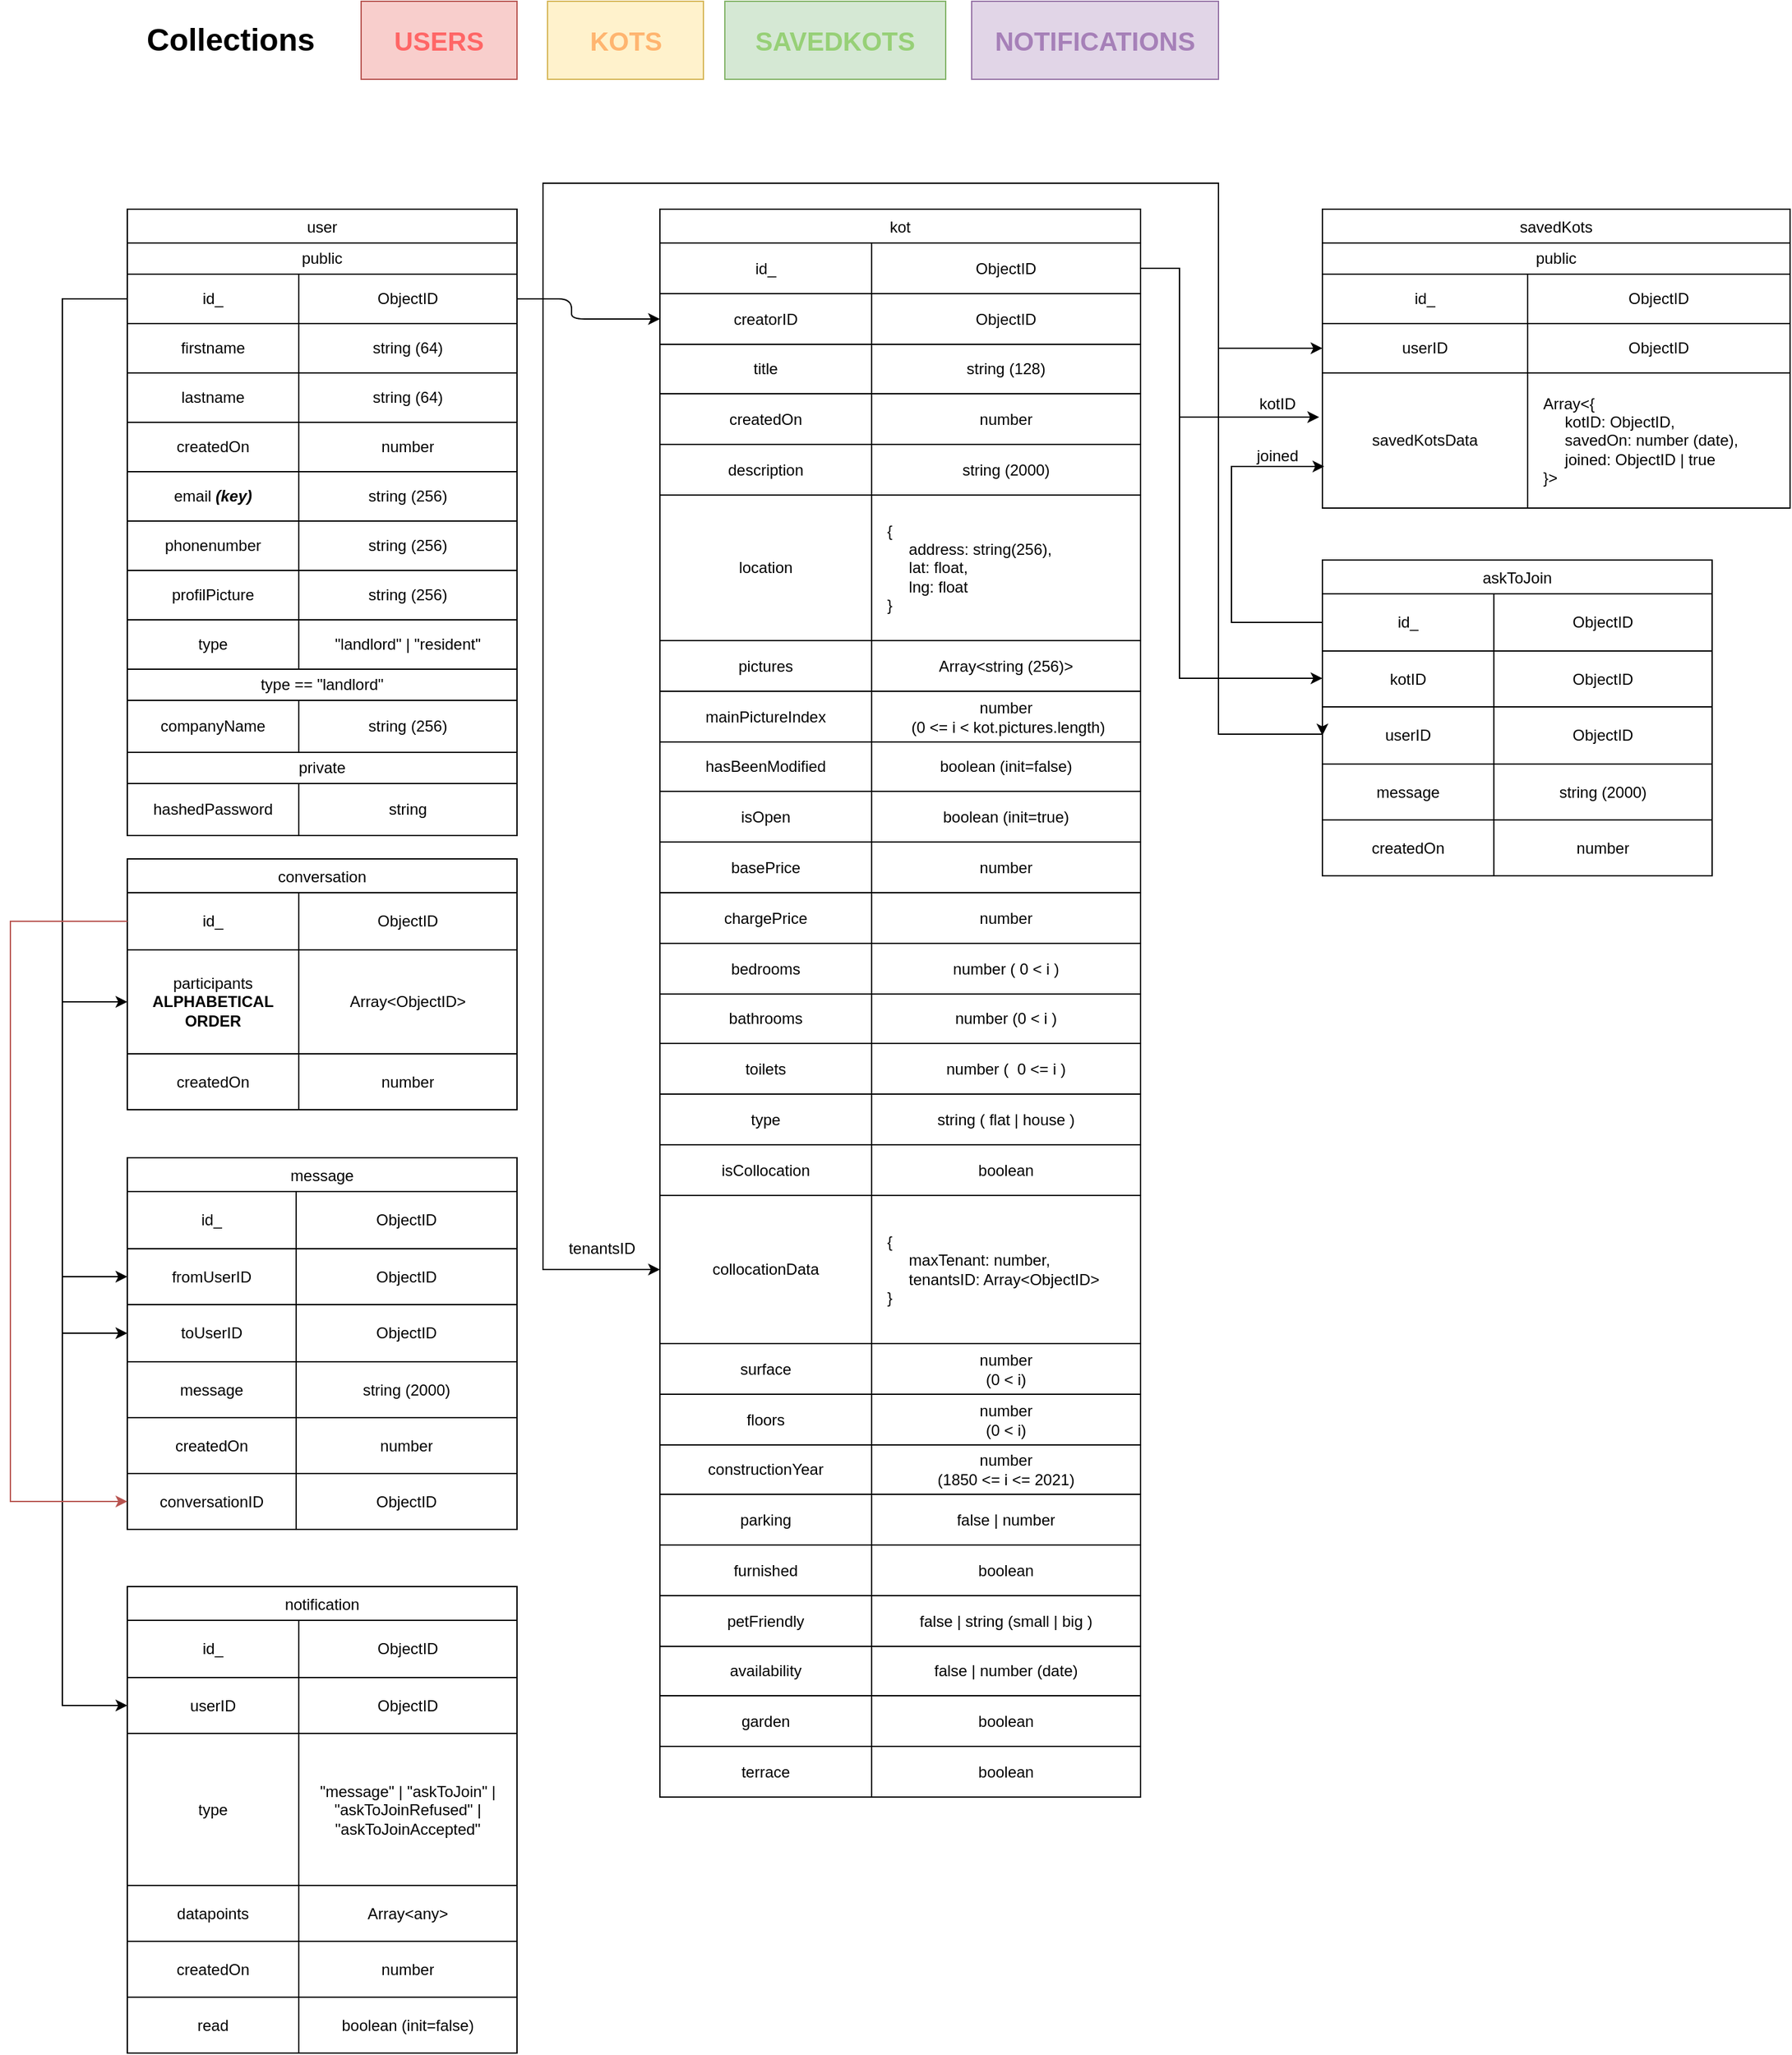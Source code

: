 <mxfile version="15.4.0" type="device"><diagram id="C5RBs43oDa-KdzZeNtuy" name="Page-1"><mxGraphModel dx="2889" dy="1183" grid="1" gridSize="10" guides="1" tooltips="1" connect="1" arrows="1" fold="1" page="1" pageScale="1" pageWidth="827" pageHeight="1169" math="0" shadow="0"><root><mxCell id="WIyWlLk6GJQsqaUBKTNV-0"/><mxCell id="WIyWlLk6GJQsqaUBKTNV-1" parent="WIyWlLk6GJQsqaUBKTNV-0"/><mxCell id="zkfFHV4jXpPFQw0GAbJ--17" value="user" style="swimlane;fontStyle=0;align=center;verticalAlign=top;childLayout=stackLayout;horizontal=1;startSize=26;horizontalStack=0;resizeParent=1;resizeLast=0;collapsible=1;marginBottom=0;rounded=0;shadow=0;strokeWidth=1;sketch=0;glass=0;swimlaneLine=1;" parent="WIyWlLk6GJQsqaUBKTNV-1" vertex="1"><mxGeometry x="30" y="180" width="300" height="482" as="geometry"><mxRectangle x="550" y="140" width="160" height="26" as="alternateBounds"/></mxGeometry></mxCell><mxCell id="Nzdi_FloJA6bVGGgtzFZ-18" value="public" style="shape=table;html=1;whiteSpace=wrap;startSize=24;container=1;collapsible=0;childLayout=tableLayout;rounded=0;sketch=0;" parent="zkfFHV4jXpPFQw0GAbJ--17" vertex="1"><mxGeometry y="26" width="300" height="328" as="geometry"/></mxCell><mxCell id="Nzdi_FloJA6bVGGgtzFZ-19" value="" style="shape=partialRectangle;html=1;whiteSpace=wrap;collapsible=0;dropTarget=0;pointerEvents=0;fillColor=none;top=0;left=0;bottom=0;right=0;points=[[0,0.5],[1,0.5]];portConstraint=eastwest;snapToPoint=0;" parent="Nzdi_FloJA6bVGGgtzFZ-18" vertex="1"><mxGeometry y="24" width="300" height="38" as="geometry"/></mxCell><mxCell id="Nzdi_FloJA6bVGGgtzFZ-20" value="id_" style="shape=partialRectangle;html=1;whiteSpace=wrap;connectable=0;fillColor=none;top=0;left=0;bottom=0;right=0;overflow=hidden;pointerEvents=1;" parent="Nzdi_FloJA6bVGGgtzFZ-19" vertex="1"><mxGeometry width="132" height="38" as="geometry"><mxRectangle width="132" height="38" as="alternateBounds"/></mxGeometry></mxCell><mxCell id="Nzdi_FloJA6bVGGgtzFZ-21" value="ObjectID" style="shape=partialRectangle;html=1;whiteSpace=wrap;connectable=0;fillColor=none;top=0;left=0;bottom=0;right=0;overflow=hidden;pointerEvents=1;" parent="Nzdi_FloJA6bVGGgtzFZ-19" vertex="1"><mxGeometry x="132" width="168" height="38" as="geometry"><mxRectangle width="168" height="38" as="alternateBounds"/></mxGeometry></mxCell><mxCell id="Nzdi_FloJA6bVGGgtzFZ-23" value="" style="shape=partialRectangle;html=1;whiteSpace=wrap;collapsible=0;dropTarget=0;pointerEvents=0;fillColor=none;top=0;left=0;bottom=0;right=0;points=[[0,0.5],[1,0.5]];portConstraint=eastwest;" parent="Nzdi_FloJA6bVGGgtzFZ-18" vertex="1"><mxGeometry y="62" width="300" height="38" as="geometry"/></mxCell><mxCell id="Nzdi_FloJA6bVGGgtzFZ-24" value="firstname" style="shape=partialRectangle;html=1;whiteSpace=wrap;connectable=0;fillColor=none;top=0;left=0;bottom=0;right=0;overflow=hidden;pointerEvents=1;" parent="Nzdi_FloJA6bVGGgtzFZ-23" vertex="1"><mxGeometry width="132" height="38" as="geometry"><mxRectangle width="132" height="38" as="alternateBounds"/></mxGeometry></mxCell><mxCell id="Nzdi_FloJA6bVGGgtzFZ-25" value="string (64)" style="shape=partialRectangle;html=1;whiteSpace=wrap;connectable=0;fillColor=none;top=0;left=0;bottom=0;right=0;overflow=hidden;pointerEvents=1;" parent="Nzdi_FloJA6bVGGgtzFZ-23" vertex="1"><mxGeometry x="132" width="168" height="38" as="geometry"><mxRectangle width="168" height="38" as="alternateBounds"/></mxGeometry></mxCell><mxCell id="Nzdi_FloJA6bVGGgtzFZ-27" value="" style="shape=partialRectangle;html=1;whiteSpace=wrap;collapsible=0;dropTarget=0;pointerEvents=0;fillColor=none;top=0;left=0;bottom=0;right=0;points=[[0,0.5],[1,0.5]];portConstraint=eastwest;" parent="Nzdi_FloJA6bVGGgtzFZ-18" vertex="1"><mxGeometry y="100" width="300" height="38" as="geometry"/></mxCell><mxCell id="Nzdi_FloJA6bVGGgtzFZ-28" value="lastname" style="shape=partialRectangle;html=1;whiteSpace=wrap;connectable=0;fillColor=none;top=0;left=0;bottom=0;right=0;overflow=hidden;pointerEvents=1;" parent="Nzdi_FloJA6bVGGgtzFZ-27" vertex="1"><mxGeometry width="132" height="38" as="geometry"><mxRectangle width="132" height="38" as="alternateBounds"/></mxGeometry></mxCell><mxCell id="Nzdi_FloJA6bVGGgtzFZ-29" value="string (64)" style="shape=partialRectangle;html=1;whiteSpace=wrap;connectable=0;fillColor=none;top=0;left=0;bottom=0;right=0;overflow=hidden;pointerEvents=1;" parent="Nzdi_FloJA6bVGGgtzFZ-27" vertex="1"><mxGeometry x="132" width="168" height="38" as="geometry"><mxRectangle width="168" height="38" as="alternateBounds"/></mxGeometry></mxCell><mxCell id="Nzdi_FloJA6bVGGgtzFZ-35" style="shape=partialRectangle;html=1;whiteSpace=wrap;collapsible=0;dropTarget=0;pointerEvents=0;fillColor=none;top=0;left=0;bottom=0;right=0;points=[[0,0.5],[1,0.5]];portConstraint=eastwest;" parent="Nzdi_FloJA6bVGGgtzFZ-18" vertex="1"><mxGeometry y="138" width="300" height="38" as="geometry"/></mxCell><mxCell id="Nzdi_FloJA6bVGGgtzFZ-36" value="createdOn" style="shape=partialRectangle;html=1;whiteSpace=wrap;connectable=0;fillColor=none;top=0;left=0;bottom=0;right=0;overflow=hidden;pointerEvents=1;" parent="Nzdi_FloJA6bVGGgtzFZ-35" vertex="1"><mxGeometry width="132" height="38" as="geometry"><mxRectangle width="132" height="38" as="alternateBounds"/></mxGeometry></mxCell><mxCell id="Nzdi_FloJA6bVGGgtzFZ-37" value="number" style="shape=partialRectangle;html=1;whiteSpace=wrap;connectable=0;fillColor=none;top=0;left=0;bottom=0;right=0;overflow=hidden;pointerEvents=1;" parent="Nzdi_FloJA6bVGGgtzFZ-35" vertex="1"><mxGeometry x="132" width="168" height="38" as="geometry"><mxRectangle width="168" height="38" as="alternateBounds"/></mxGeometry></mxCell><mxCell id="Nzdi_FloJA6bVGGgtzFZ-89" style="shape=partialRectangle;html=1;whiteSpace=wrap;collapsible=0;dropTarget=0;pointerEvents=0;fillColor=none;top=0;left=0;bottom=0;right=0;points=[[0,0.5],[1,0.5]];portConstraint=eastwest;" parent="Nzdi_FloJA6bVGGgtzFZ-18" vertex="1"><mxGeometry y="176" width="300" height="38" as="geometry"/></mxCell><mxCell id="Nzdi_FloJA6bVGGgtzFZ-90" value="email &lt;i&gt;&lt;b&gt;(key)&lt;/b&gt;&lt;/i&gt;" style="shape=partialRectangle;html=1;whiteSpace=wrap;connectable=0;fillColor=none;top=0;left=0;bottom=0;right=0;overflow=hidden;pointerEvents=1;" parent="Nzdi_FloJA6bVGGgtzFZ-89" vertex="1"><mxGeometry width="132" height="38" as="geometry"><mxRectangle width="132" height="38" as="alternateBounds"/></mxGeometry></mxCell><mxCell id="Nzdi_FloJA6bVGGgtzFZ-91" value="string (256)" style="shape=partialRectangle;html=1;whiteSpace=wrap;connectable=0;fillColor=none;top=0;left=0;bottom=0;right=0;overflow=hidden;pointerEvents=1;" parent="Nzdi_FloJA6bVGGgtzFZ-89" vertex="1"><mxGeometry x="132" width="168" height="38" as="geometry"><mxRectangle width="168" height="38" as="alternateBounds"/></mxGeometry></mxCell><mxCell id="Nzdi_FloJA6bVGGgtzFZ-92" style="shape=partialRectangle;html=1;whiteSpace=wrap;collapsible=0;dropTarget=0;pointerEvents=0;fillColor=none;top=0;left=0;bottom=0;right=0;points=[[0,0.5],[1,0.5]];portConstraint=eastwest;" parent="Nzdi_FloJA6bVGGgtzFZ-18" vertex="1"><mxGeometry y="214" width="300" height="38" as="geometry"/></mxCell><mxCell id="Nzdi_FloJA6bVGGgtzFZ-93" value="phonenumber" style="shape=partialRectangle;html=1;whiteSpace=wrap;connectable=0;fillColor=none;top=0;left=0;bottom=0;right=0;overflow=hidden;pointerEvents=1;" parent="Nzdi_FloJA6bVGGgtzFZ-92" vertex="1"><mxGeometry width="132" height="38" as="geometry"><mxRectangle width="132" height="38" as="alternateBounds"/></mxGeometry></mxCell><mxCell id="Nzdi_FloJA6bVGGgtzFZ-94" value="string (256)" style="shape=partialRectangle;html=1;whiteSpace=wrap;connectable=0;fillColor=none;top=0;left=0;bottom=0;right=0;overflow=hidden;pointerEvents=1;" parent="Nzdi_FloJA6bVGGgtzFZ-92" vertex="1"><mxGeometry x="132" width="168" height="38" as="geometry"><mxRectangle width="168" height="38" as="alternateBounds"/></mxGeometry></mxCell><mxCell id="Nzdi_FloJA6bVGGgtzFZ-95" style="shape=partialRectangle;html=1;whiteSpace=wrap;collapsible=0;dropTarget=0;pointerEvents=0;fillColor=none;top=0;left=0;bottom=0;right=0;points=[[0,0.5],[1,0.5]];portConstraint=eastwest;" parent="Nzdi_FloJA6bVGGgtzFZ-18" vertex="1"><mxGeometry y="252" width="300" height="38" as="geometry"/></mxCell><mxCell id="Nzdi_FloJA6bVGGgtzFZ-96" value="profilPicture" style="shape=partialRectangle;html=1;whiteSpace=wrap;connectable=0;fillColor=none;top=0;left=0;bottom=0;right=0;overflow=hidden;pointerEvents=1;" parent="Nzdi_FloJA6bVGGgtzFZ-95" vertex="1"><mxGeometry width="132" height="38" as="geometry"><mxRectangle width="132" height="38" as="alternateBounds"/></mxGeometry></mxCell><mxCell id="Nzdi_FloJA6bVGGgtzFZ-97" value="string (256)" style="shape=partialRectangle;html=1;whiteSpace=wrap;connectable=0;fillColor=none;top=0;left=0;bottom=0;right=0;overflow=hidden;pointerEvents=1;" parent="Nzdi_FloJA6bVGGgtzFZ-95" vertex="1"><mxGeometry x="132" width="168" height="38" as="geometry"><mxRectangle width="168" height="38" as="alternateBounds"/></mxGeometry></mxCell><mxCell id="3-LkXHXFZyt0sDAguHgO-1" style="shape=partialRectangle;html=1;whiteSpace=wrap;collapsible=0;dropTarget=0;pointerEvents=0;fillColor=none;top=0;left=0;bottom=0;right=0;points=[[0,0.5],[1,0.5]];portConstraint=eastwest;" vertex="1" parent="Nzdi_FloJA6bVGGgtzFZ-18"><mxGeometry y="290" width="300" height="38" as="geometry"/></mxCell><mxCell id="3-LkXHXFZyt0sDAguHgO-2" value="type" style="shape=partialRectangle;html=1;whiteSpace=wrap;connectable=0;fillColor=none;top=0;left=0;bottom=0;right=0;overflow=hidden;pointerEvents=1;" vertex="1" parent="3-LkXHXFZyt0sDAguHgO-1"><mxGeometry width="132" height="38" as="geometry"><mxRectangle width="132" height="38" as="alternateBounds"/></mxGeometry></mxCell><mxCell id="3-LkXHXFZyt0sDAguHgO-3" value="&quot;landlord&quot; | &quot;resident&quot;" style="shape=partialRectangle;html=1;whiteSpace=wrap;connectable=0;fillColor=none;top=0;left=0;bottom=0;right=0;overflow=hidden;pointerEvents=1;" vertex="1" parent="3-LkXHXFZyt0sDAguHgO-1"><mxGeometry x="132" width="168" height="38" as="geometry"><mxRectangle width="168" height="38" as="alternateBounds"/></mxGeometry></mxCell><mxCell id="3-LkXHXFZyt0sDAguHgO-8" value="type == &quot;landlord&quot;" style="shape=table;html=1;whiteSpace=wrap;startSize=24;container=1;collapsible=0;childLayout=tableLayout;rounded=0;sketch=0;" vertex="1" parent="zkfFHV4jXpPFQw0GAbJ--17"><mxGeometry y="354" width="300" height="64" as="geometry"/></mxCell><mxCell id="3-LkXHXFZyt0sDAguHgO-9" value="" style="shape=partialRectangle;html=1;whiteSpace=wrap;collapsible=0;dropTarget=0;pointerEvents=0;fillColor=none;top=0;left=0;bottom=0;right=0;points=[[0,0.5],[1,0.5]];portConstraint=eastwest;snapToPoint=0;" vertex="1" parent="3-LkXHXFZyt0sDAguHgO-8"><mxGeometry y="24" width="300" height="40" as="geometry"/></mxCell><mxCell id="3-LkXHXFZyt0sDAguHgO-10" value="companyName" style="shape=partialRectangle;html=1;whiteSpace=wrap;connectable=0;fillColor=none;top=0;left=0;bottom=0;right=0;overflow=hidden;pointerEvents=1;" vertex="1" parent="3-LkXHXFZyt0sDAguHgO-9"><mxGeometry width="132" height="40" as="geometry"><mxRectangle width="132" height="40" as="alternateBounds"/></mxGeometry></mxCell><mxCell id="3-LkXHXFZyt0sDAguHgO-11" value="string (256)" style="shape=partialRectangle;html=1;whiteSpace=wrap;connectable=0;fillColor=none;top=0;left=0;bottom=0;right=0;overflow=hidden;pointerEvents=1;" vertex="1" parent="3-LkXHXFZyt0sDAguHgO-9"><mxGeometry x="132" width="168" height="40" as="geometry"><mxRectangle width="168" height="40" as="alternateBounds"/></mxGeometry></mxCell><mxCell id="Nzdi_FloJA6bVGGgtzFZ-76" value="private" style="shape=table;html=1;whiteSpace=wrap;startSize=24;container=1;collapsible=0;childLayout=tableLayout;rounded=0;sketch=0;" parent="zkfFHV4jXpPFQw0GAbJ--17" vertex="1"><mxGeometry y="418" width="300" height="64" as="geometry"/></mxCell><mxCell id="Nzdi_FloJA6bVGGgtzFZ-77" value="" style="shape=partialRectangle;html=1;whiteSpace=wrap;collapsible=0;dropTarget=0;pointerEvents=0;fillColor=none;top=0;left=0;bottom=0;right=0;points=[[0,0.5],[1,0.5]];portConstraint=eastwest;snapToPoint=0;" parent="Nzdi_FloJA6bVGGgtzFZ-76" vertex="1"><mxGeometry y="24" width="300" height="40" as="geometry"/></mxCell><mxCell id="Nzdi_FloJA6bVGGgtzFZ-78" value="hashedPassword" style="shape=partialRectangle;html=1;whiteSpace=wrap;connectable=0;fillColor=none;top=0;left=0;bottom=0;right=0;overflow=hidden;pointerEvents=1;" parent="Nzdi_FloJA6bVGGgtzFZ-77" vertex="1"><mxGeometry width="132" height="40" as="geometry"><mxRectangle width="132" height="40" as="alternateBounds"/></mxGeometry></mxCell><mxCell id="Nzdi_FloJA6bVGGgtzFZ-79" value="string" style="shape=partialRectangle;html=1;whiteSpace=wrap;connectable=0;fillColor=none;top=0;left=0;bottom=0;right=0;overflow=hidden;pointerEvents=1;" parent="Nzdi_FloJA6bVGGgtzFZ-77" vertex="1"><mxGeometry x="132" width="168" height="40" as="geometry"><mxRectangle width="168" height="40" as="alternateBounds"/></mxGeometry></mxCell><mxCell id="Nzdi_FloJA6bVGGgtzFZ-98" value="kot" style="swimlane;fontStyle=0;align=center;verticalAlign=top;childLayout=stackLayout;horizontal=1;startSize=26;horizontalStack=0;resizeParent=1;resizeLast=0;collapsible=1;marginBottom=0;rounded=0;shadow=0;strokeWidth=1;sketch=0;glass=0;swimlaneLine=1;" parent="WIyWlLk6GJQsqaUBKTNV-1" vertex="1"><mxGeometry x="440" y="180" width="370" height="1222" as="geometry"><mxRectangle x="550" y="140" width="160" height="26" as="alternateBounds"/></mxGeometry></mxCell><mxCell id="Nzdi_FloJA6bVGGgtzFZ-99" value="" style="shape=table;html=1;whiteSpace=wrap;startSize=0;container=1;collapsible=0;childLayout=tableLayout;rounded=0;sketch=0;" parent="Nzdi_FloJA6bVGGgtzFZ-98" vertex="1"><mxGeometry y="26" width="370" height="1196" as="geometry"/></mxCell><mxCell id="Nzdi_FloJA6bVGGgtzFZ-100" value="" style="shape=partialRectangle;html=1;whiteSpace=wrap;collapsible=0;dropTarget=0;pointerEvents=0;fillColor=none;top=0;left=0;bottom=0;right=0;points=[[0,0.5],[1,0.5]];portConstraint=eastwest;snapToPoint=0;" parent="Nzdi_FloJA6bVGGgtzFZ-99" vertex="1"><mxGeometry width="370" height="39" as="geometry"/></mxCell><mxCell id="Nzdi_FloJA6bVGGgtzFZ-101" value="id_" style="shape=partialRectangle;html=1;whiteSpace=wrap;connectable=0;fillColor=none;top=0;left=0;bottom=0;right=0;overflow=hidden;pointerEvents=1;" parent="Nzdi_FloJA6bVGGgtzFZ-100" vertex="1"><mxGeometry width="163" height="39" as="geometry"/></mxCell><mxCell id="Nzdi_FloJA6bVGGgtzFZ-102" value="ObjectID" style="shape=partialRectangle;html=1;whiteSpace=wrap;connectable=0;fillColor=none;top=0;left=0;bottom=0;right=0;overflow=hidden;pointerEvents=1;" parent="Nzdi_FloJA6bVGGgtzFZ-100" vertex="1"><mxGeometry x="163" width="207" height="39" as="geometry"/></mxCell><mxCell id="Nzdi_FloJA6bVGGgtzFZ-103" value="" style="shape=partialRectangle;html=1;whiteSpace=wrap;collapsible=0;dropTarget=0;pointerEvents=0;fillColor=none;top=0;left=0;bottom=0;right=0;points=[[0,0.5],[1,0.5]];portConstraint=eastwest;" parent="Nzdi_FloJA6bVGGgtzFZ-99" vertex="1"><mxGeometry y="39" width="370" height="39" as="geometry"/></mxCell><mxCell id="Nzdi_FloJA6bVGGgtzFZ-104" value="creatorID" style="shape=partialRectangle;html=1;whiteSpace=wrap;connectable=0;fillColor=none;top=0;left=0;bottom=0;right=0;overflow=hidden;pointerEvents=1;" parent="Nzdi_FloJA6bVGGgtzFZ-103" vertex="1"><mxGeometry width="163" height="39" as="geometry"/></mxCell><mxCell id="Nzdi_FloJA6bVGGgtzFZ-105" value="ObjectID" style="shape=partialRectangle;html=1;whiteSpace=wrap;connectable=0;fillColor=none;top=0;left=0;bottom=0;right=0;overflow=hidden;pointerEvents=1;" parent="Nzdi_FloJA6bVGGgtzFZ-103" vertex="1"><mxGeometry x="163" width="207" height="39" as="geometry"/></mxCell><mxCell id="Nzdi_FloJA6bVGGgtzFZ-106" value="" style="shape=partialRectangle;html=1;whiteSpace=wrap;collapsible=0;dropTarget=0;pointerEvents=0;fillColor=none;top=0;left=0;bottom=0;right=0;points=[[0,0.5],[1,0.5]];portConstraint=eastwest;" parent="Nzdi_FloJA6bVGGgtzFZ-99" vertex="1"><mxGeometry y="78" width="370" height="38" as="geometry"/></mxCell><mxCell id="Nzdi_FloJA6bVGGgtzFZ-107" value="title" style="shape=partialRectangle;html=1;whiteSpace=wrap;connectable=0;fillColor=none;top=0;left=0;bottom=0;right=0;overflow=hidden;pointerEvents=1;" parent="Nzdi_FloJA6bVGGgtzFZ-106" vertex="1"><mxGeometry width="163" height="38" as="geometry"/></mxCell><mxCell id="Nzdi_FloJA6bVGGgtzFZ-108" value="string (128)" style="shape=partialRectangle;html=1;whiteSpace=wrap;connectable=0;fillColor=none;top=0;left=0;bottom=0;right=0;overflow=hidden;pointerEvents=1;" parent="Nzdi_FloJA6bVGGgtzFZ-106" vertex="1"><mxGeometry x="163" width="207" height="38" as="geometry"/></mxCell><mxCell id="Nzdi_FloJA6bVGGgtzFZ-109" style="shape=partialRectangle;html=1;whiteSpace=wrap;collapsible=0;dropTarget=0;pointerEvents=0;fillColor=none;top=0;left=0;bottom=0;right=0;points=[[0,0.5],[1,0.5]];portConstraint=eastwest;" parent="Nzdi_FloJA6bVGGgtzFZ-99" vertex="1"><mxGeometry y="116" width="370" height="39" as="geometry"/></mxCell><mxCell id="Nzdi_FloJA6bVGGgtzFZ-110" value="createdOn" style="shape=partialRectangle;html=1;whiteSpace=wrap;connectable=0;fillColor=none;top=0;left=0;bottom=0;right=0;overflow=hidden;pointerEvents=1;" parent="Nzdi_FloJA6bVGGgtzFZ-109" vertex="1"><mxGeometry width="163" height="39" as="geometry"/></mxCell><mxCell id="Nzdi_FloJA6bVGGgtzFZ-111" value="number" style="shape=partialRectangle;html=1;whiteSpace=wrap;connectable=0;fillColor=none;top=0;left=0;bottom=0;right=0;overflow=hidden;pointerEvents=1;" parent="Nzdi_FloJA6bVGGgtzFZ-109" vertex="1"><mxGeometry x="163" width="207" height="39" as="geometry"/></mxCell><mxCell id="Nzdi_FloJA6bVGGgtzFZ-112" style="shape=partialRectangle;html=1;whiteSpace=wrap;collapsible=0;dropTarget=0;pointerEvents=0;fillColor=none;top=0;left=0;bottom=0;right=0;points=[[0,0.5],[1,0.5]];portConstraint=eastwest;" parent="Nzdi_FloJA6bVGGgtzFZ-99" vertex="1"><mxGeometry y="155" width="370" height="39" as="geometry"/></mxCell><mxCell id="Nzdi_FloJA6bVGGgtzFZ-113" value="description" style="shape=partialRectangle;html=1;whiteSpace=wrap;connectable=0;fillColor=none;top=0;left=0;bottom=0;right=0;overflow=hidden;pointerEvents=1;" parent="Nzdi_FloJA6bVGGgtzFZ-112" vertex="1"><mxGeometry width="163" height="39" as="geometry"/></mxCell><mxCell id="Nzdi_FloJA6bVGGgtzFZ-114" value="string (2000)" style="shape=partialRectangle;html=1;whiteSpace=wrap;connectable=0;fillColor=none;top=0;left=0;bottom=0;right=0;overflow=hidden;pointerEvents=1;" parent="Nzdi_FloJA6bVGGgtzFZ-112" vertex="1"><mxGeometry x="163" width="207" height="39" as="geometry"/></mxCell><mxCell id="Nzdi_FloJA6bVGGgtzFZ-115" style="shape=partialRectangle;html=1;whiteSpace=wrap;collapsible=0;dropTarget=0;pointerEvents=0;fillColor=none;top=0;left=0;bottom=0;right=0;points=[[0,0.5],[1,0.5]];portConstraint=eastwest;" parent="Nzdi_FloJA6bVGGgtzFZ-99" vertex="1"><mxGeometry y="194" width="370" height="112" as="geometry"/></mxCell><mxCell id="Nzdi_FloJA6bVGGgtzFZ-116" value="location" style="shape=partialRectangle;html=1;whiteSpace=wrap;connectable=0;fillColor=none;top=0;left=0;bottom=0;right=0;overflow=hidden;pointerEvents=1;" parent="Nzdi_FloJA6bVGGgtzFZ-115" vertex="1"><mxGeometry width="163" height="112" as="geometry"/></mxCell><mxCell id="Nzdi_FloJA6bVGGgtzFZ-117" value="&amp;nbsp; &amp;nbsp;{&lt;br&gt;&lt;span&gt;&lt;/span&gt;&amp;nbsp; &amp;nbsp;&lt;span style=&quot;white-space: pre&quot;&gt;&#9;&lt;/span&gt;address: string(256),&lt;br&gt;&lt;span style=&quot;white-space: pre&quot;&gt;&#9;&lt;/span&gt;lat: float,&lt;br&gt;&lt;span style=&quot;white-space: pre&quot;&gt;&#9;&lt;/span&gt;lng: float&lt;br&gt;&amp;nbsp; &amp;nbsp;}" style="shape=partialRectangle;html=1;whiteSpace=wrap;connectable=0;fillColor=none;top=0;left=0;bottom=0;right=0;overflow=hidden;pointerEvents=1;align=left;" parent="Nzdi_FloJA6bVGGgtzFZ-115" vertex="1"><mxGeometry x="163" width="207" height="112" as="geometry"/></mxCell><mxCell id="Nzdi_FloJA6bVGGgtzFZ-118" style="shape=partialRectangle;html=1;whiteSpace=wrap;collapsible=0;dropTarget=0;pointerEvents=0;fillColor=none;top=0;left=0;bottom=0;right=0;points=[[0,0.5],[1,0.5]];portConstraint=eastwest;" parent="Nzdi_FloJA6bVGGgtzFZ-99" vertex="1"><mxGeometry y="306" width="370" height="39" as="geometry"/></mxCell><mxCell id="Nzdi_FloJA6bVGGgtzFZ-119" value="pictures" style="shape=partialRectangle;html=1;whiteSpace=wrap;connectable=0;fillColor=none;top=0;left=0;bottom=0;right=0;overflow=hidden;pointerEvents=1;" parent="Nzdi_FloJA6bVGGgtzFZ-118" vertex="1"><mxGeometry width="163" height="39" as="geometry"/></mxCell><mxCell id="Nzdi_FloJA6bVGGgtzFZ-120" value="Array&amp;lt;string (256)&amp;gt;" style="shape=partialRectangle;html=1;whiteSpace=wrap;connectable=0;fillColor=none;top=0;left=0;bottom=0;right=0;overflow=hidden;pointerEvents=1;" parent="Nzdi_FloJA6bVGGgtzFZ-118" vertex="1"><mxGeometry x="163" width="207" height="39" as="geometry"/></mxCell><mxCell id="Nzdi_FloJA6bVGGgtzFZ-127" style="shape=partialRectangle;html=1;whiteSpace=wrap;collapsible=0;dropTarget=0;pointerEvents=0;fillColor=none;top=0;left=0;bottom=0;right=0;points=[[0,0.5],[1,0.5]];portConstraint=eastwest;" parent="Nzdi_FloJA6bVGGgtzFZ-99" vertex="1"><mxGeometry y="345" width="370" height="39" as="geometry"/></mxCell><mxCell id="Nzdi_FloJA6bVGGgtzFZ-128" value="mainPictureIndex" style="shape=partialRectangle;html=1;whiteSpace=wrap;connectable=0;fillColor=none;top=0;left=0;bottom=0;right=0;overflow=hidden;pointerEvents=1;" parent="Nzdi_FloJA6bVGGgtzFZ-127" vertex="1"><mxGeometry width="163" height="39" as="geometry"/></mxCell><mxCell id="Nzdi_FloJA6bVGGgtzFZ-129" value="number&lt;br&gt;&amp;nbsp;(0 &amp;lt;= i &amp;lt; kot.pictures.length)" style="shape=partialRectangle;html=1;whiteSpace=wrap;connectable=0;fillColor=none;top=0;left=0;bottom=0;right=0;overflow=hidden;pointerEvents=1;" parent="Nzdi_FloJA6bVGGgtzFZ-127" vertex="1"><mxGeometry x="163" width="207" height="39" as="geometry"/></mxCell><mxCell id="Nzdi_FloJA6bVGGgtzFZ-130" style="shape=partialRectangle;html=1;whiteSpace=wrap;collapsible=0;dropTarget=0;pointerEvents=0;fillColor=none;top=0;left=0;bottom=0;right=0;points=[[0,0.5],[1,0.5]];portConstraint=eastwest;" parent="Nzdi_FloJA6bVGGgtzFZ-99" vertex="1"><mxGeometry y="384" width="370" height="38" as="geometry"/></mxCell><mxCell id="Nzdi_FloJA6bVGGgtzFZ-131" value="hasBeenModified" style="shape=partialRectangle;html=1;whiteSpace=wrap;connectable=0;fillColor=none;top=0;left=0;bottom=0;right=0;overflow=hidden;pointerEvents=1;" parent="Nzdi_FloJA6bVGGgtzFZ-130" vertex="1"><mxGeometry width="163" height="38" as="geometry"/></mxCell><mxCell id="Nzdi_FloJA6bVGGgtzFZ-132" value="boolean (init=false)" style="shape=partialRectangle;html=1;whiteSpace=wrap;connectable=0;fillColor=none;top=0;left=0;bottom=0;right=0;overflow=hidden;pointerEvents=1;" parent="Nzdi_FloJA6bVGGgtzFZ-130" vertex="1"><mxGeometry x="163" width="207" height="38" as="geometry"/></mxCell><mxCell id="Nzdi_FloJA6bVGGgtzFZ-133" style="shape=partialRectangle;html=1;whiteSpace=wrap;collapsible=0;dropTarget=0;pointerEvents=0;fillColor=none;top=0;left=0;bottom=0;right=0;points=[[0,0.5],[1,0.5]];portConstraint=eastwest;" parent="Nzdi_FloJA6bVGGgtzFZ-99" vertex="1"><mxGeometry y="422" width="370" height="39" as="geometry"/></mxCell><mxCell id="Nzdi_FloJA6bVGGgtzFZ-134" value="isOpen" style="shape=partialRectangle;html=1;whiteSpace=wrap;connectable=0;fillColor=none;top=0;left=0;bottom=0;right=0;overflow=hidden;pointerEvents=1;" parent="Nzdi_FloJA6bVGGgtzFZ-133" vertex="1"><mxGeometry width="163" height="39" as="geometry"/></mxCell><mxCell id="Nzdi_FloJA6bVGGgtzFZ-135" value="boolean (init=true)" style="shape=partialRectangle;html=1;whiteSpace=wrap;connectable=0;fillColor=none;top=0;left=0;bottom=0;right=0;overflow=hidden;pointerEvents=1;" parent="Nzdi_FloJA6bVGGgtzFZ-133" vertex="1"><mxGeometry x="163" width="207" height="39" as="geometry"/></mxCell><mxCell id="Nzdi_FloJA6bVGGgtzFZ-136" style="shape=partialRectangle;html=1;whiteSpace=wrap;collapsible=0;dropTarget=0;pointerEvents=0;fillColor=none;top=0;left=0;bottom=0;right=0;points=[[0,0.5],[1,0.5]];portConstraint=eastwest;" parent="Nzdi_FloJA6bVGGgtzFZ-99" vertex="1"><mxGeometry y="461" width="370" height="39" as="geometry"/></mxCell><mxCell id="Nzdi_FloJA6bVGGgtzFZ-137" value="basePrice" style="shape=partialRectangle;html=1;whiteSpace=wrap;connectable=0;fillColor=none;top=0;left=0;bottom=0;right=0;overflow=hidden;pointerEvents=1;" parent="Nzdi_FloJA6bVGGgtzFZ-136" vertex="1"><mxGeometry width="163" height="39" as="geometry"/></mxCell><mxCell id="Nzdi_FloJA6bVGGgtzFZ-138" value="number" style="shape=partialRectangle;html=1;whiteSpace=wrap;connectable=0;fillColor=none;top=0;left=0;bottom=0;right=0;overflow=hidden;pointerEvents=1;" parent="Nzdi_FloJA6bVGGgtzFZ-136" vertex="1"><mxGeometry x="163" width="207" height="39" as="geometry"/></mxCell><mxCell id="Nzdi_FloJA6bVGGgtzFZ-139" style="shape=partialRectangle;html=1;whiteSpace=wrap;collapsible=0;dropTarget=0;pointerEvents=0;fillColor=none;top=0;left=0;bottom=0;right=0;points=[[0,0.5],[1,0.5]];portConstraint=eastwest;" parent="Nzdi_FloJA6bVGGgtzFZ-99" vertex="1"><mxGeometry y="500" width="370" height="39" as="geometry"/></mxCell><mxCell id="Nzdi_FloJA6bVGGgtzFZ-140" value="chargePrice" style="shape=partialRectangle;html=1;whiteSpace=wrap;connectable=0;fillColor=none;top=0;left=0;bottom=0;right=0;overflow=hidden;pointerEvents=1;" parent="Nzdi_FloJA6bVGGgtzFZ-139" vertex="1"><mxGeometry width="163" height="39" as="geometry"/></mxCell><mxCell id="Nzdi_FloJA6bVGGgtzFZ-141" value="number" style="shape=partialRectangle;html=1;whiteSpace=wrap;connectable=0;fillColor=none;top=0;left=0;bottom=0;right=0;overflow=hidden;pointerEvents=1;" parent="Nzdi_FloJA6bVGGgtzFZ-139" vertex="1"><mxGeometry x="163" width="207" height="39" as="geometry"/></mxCell><mxCell id="Nzdi_FloJA6bVGGgtzFZ-142" style="shape=partialRectangle;html=1;whiteSpace=wrap;collapsible=0;dropTarget=0;pointerEvents=0;fillColor=none;top=0;left=0;bottom=0;right=0;points=[[0,0.5],[1,0.5]];portConstraint=eastwest;" parent="Nzdi_FloJA6bVGGgtzFZ-99" vertex="1"><mxGeometry y="539" width="370" height="39" as="geometry"/></mxCell><mxCell id="Nzdi_FloJA6bVGGgtzFZ-143" value="bedrooms" style="shape=partialRectangle;html=1;whiteSpace=wrap;connectable=0;fillColor=none;top=0;left=0;bottom=0;right=0;overflow=hidden;pointerEvents=1;" parent="Nzdi_FloJA6bVGGgtzFZ-142" vertex="1"><mxGeometry width="163" height="39" as="geometry"/></mxCell><mxCell id="Nzdi_FloJA6bVGGgtzFZ-144" value="number ( 0 &amp;lt; i )" style="shape=partialRectangle;html=1;whiteSpace=wrap;connectable=0;fillColor=none;top=0;left=0;bottom=0;right=0;overflow=hidden;pointerEvents=1;" parent="Nzdi_FloJA6bVGGgtzFZ-142" vertex="1"><mxGeometry x="163" width="207" height="39" as="geometry"/></mxCell><mxCell id="Nzdi_FloJA6bVGGgtzFZ-145" style="shape=partialRectangle;html=1;whiteSpace=wrap;collapsible=0;dropTarget=0;pointerEvents=0;fillColor=none;top=0;left=0;bottom=0;right=0;points=[[0,0.5],[1,0.5]];portConstraint=eastwest;" parent="Nzdi_FloJA6bVGGgtzFZ-99" vertex="1"><mxGeometry y="578" width="370" height="38" as="geometry"/></mxCell><mxCell id="Nzdi_FloJA6bVGGgtzFZ-146" value="bathrooms" style="shape=partialRectangle;html=1;whiteSpace=wrap;connectable=0;fillColor=none;top=0;left=0;bottom=0;right=0;overflow=hidden;pointerEvents=1;" parent="Nzdi_FloJA6bVGGgtzFZ-145" vertex="1"><mxGeometry width="163" height="38" as="geometry"/></mxCell><mxCell id="Nzdi_FloJA6bVGGgtzFZ-147" value="number (0 &amp;lt; i )" style="shape=partialRectangle;html=1;whiteSpace=wrap;connectable=0;fillColor=none;top=0;left=0;bottom=0;right=0;overflow=hidden;pointerEvents=1;" parent="Nzdi_FloJA6bVGGgtzFZ-145" vertex="1"><mxGeometry x="163" width="207" height="38" as="geometry"/></mxCell><mxCell id="Nzdi_FloJA6bVGGgtzFZ-148" style="shape=partialRectangle;html=1;whiteSpace=wrap;collapsible=0;dropTarget=0;pointerEvents=0;fillColor=none;top=0;left=0;bottom=0;right=0;points=[[0,0.5],[1,0.5]];portConstraint=eastwest;" parent="Nzdi_FloJA6bVGGgtzFZ-99" vertex="1"><mxGeometry y="616" width="370" height="39" as="geometry"/></mxCell><mxCell id="Nzdi_FloJA6bVGGgtzFZ-149" value="toilets" style="shape=partialRectangle;html=1;whiteSpace=wrap;connectable=0;fillColor=none;top=0;left=0;bottom=0;right=0;overflow=hidden;pointerEvents=1;" parent="Nzdi_FloJA6bVGGgtzFZ-148" vertex="1"><mxGeometry width="163" height="39" as="geometry"/></mxCell><mxCell id="Nzdi_FloJA6bVGGgtzFZ-150" value="number (&amp;nbsp; 0 &amp;lt;= i )" style="shape=partialRectangle;html=1;whiteSpace=wrap;connectable=0;fillColor=none;top=0;left=0;bottom=0;right=0;overflow=hidden;pointerEvents=1;" parent="Nzdi_FloJA6bVGGgtzFZ-148" vertex="1"><mxGeometry x="163" width="207" height="39" as="geometry"/></mxCell><mxCell id="Nzdi_FloJA6bVGGgtzFZ-151" style="shape=partialRectangle;html=1;whiteSpace=wrap;collapsible=0;dropTarget=0;pointerEvents=0;fillColor=none;top=0;left=0;bottom=0;right=0;points=[[0,0.5],[1,0.5]];portConstraint=eastwest;" parent="Nzdi_FloJA6bVGGgtzFZ-99" vertex="1"><mxGeometry y="655" width="370" height="39" as="geometry"/></mxCell><mxCell id="Nzdi_FloJA6bVGGgtzFZ-152" value="type" style="shape=partialRectangle;html=1;whiteSpace=wrap;connectable=0;fillColor=none;top=0;left=0;bottom=0;right=0;overflow=hidden;pointerEvents=1;" parent="Nzdi_FloJA6bVGGgtzFZ-151" vertex="1"><mxGeometry width="163" height="39" as="geometry"/></mxCell><mxCell id="Nzdi_FloJA6bVGGgtzFZ-153" value="string ( flat | house )" style="shape=partialRectangle;html=1;whiteSpace=wrap;connectable=0;fillColor=none;top=0;left=0;bottom=0;right=0;overflow=hidden;pointerEvents=1;" parent="Nzdi_FloJA6bVGGgtzFZ-151" vertex="1"><mxGeometry x="163" width="207" height="39" as="geometry"/></mxCell><mxCell id="Nzdi_FloJA6bVGGgtzFZ-154" style="shape=partialRectangle;html=1;whiteSpace=wrap;collapsible=0;dropTarget=0;pointerEvents=0;fillColor=none;top=0;left=0;bottom=0;right=0;points=[[0,0.5],[1,0.5]];portConstraint=eastwest;" parent="Nzdi_FloJA6bVGGgtzFZ-99" vertex="1"><mxGeometry y="694" width="370" height="39" as="geometry"/></mxCell><mxCell id="Nzdi_FloJA6bVGGgtzFZ-155" value="isCollocation" style="shape=partialRectangle;html=1;whiteSpace=wrap;connectable=0;fillColor=none;top=0;left=0;bottom=0;right=0;overflow=hidden;pointerEvents=1;" parent="Nzdi_FloJA6bVGGgtzFZ-154" vertex="1"><mxGeometry width="163" height="39" as="geometry"/></mxCell><mxCell id="Nzdi_FloJA6bVGGgtzFZ-156" value="boolean" style="shape=partialRectangle;html=1;whiteSpace=wrap;connectable=0;fillColor=none;top=0;left=0;bottom=0;right=0;overflow=hidden;pointerEvents=1;" parent="Nzdi_FloJA6bVGGgtzFZ-154" vertex="1"><mxGeometry x="163" width="207" height="39" as="geometry"/></mxCell><mxCell id="Nzdi_FloJA6bVGGgtzFZ-157" style="shape=partialRectangle;html=1;whiteSpace=wrap;collapsible=0;dropTarget=0;pointerEvents=0;fillColor=none;top=0;left=0;bottom=0;right=0;points=[[0,0.5],[1,0.5]];portConstraint=eastwest;" parent="Nzdi_FloJA6bVGGgtzFZ-99" vertex="1"><mxGeometry y="733" width="370" height="114" as="geometry"/></mxCell><mxCell id="Nzdi_FloJA6bVGGgtzFZ-158" value="collocationData" style="shape=partialRectangle;html=1;whiteSpace=wrap;connectable=0;fillColor=none;top=0;left=0;bottom=0;right=0;overflow=hidden;pointerEvents=1;" parent="Nzdi_FloJA6bVGGgtzFZ-157" vertex="1"><mxGeometry width="163" height="114" as="geometry"/></mxCell><mxCell id="Nzdi_FloJA6bVGGgtzFZ-159" value="&amp;nbsp; &amp;nbsp;{&lt;br&gt;&lt;span style=&quot;white-space: pre&quot;&gt;&lt;span style=&quot;white-space: pre&quot;&gt;&#9;&lt;/span&gt;maxTenant: number,&lt;br/&gt;&lt;span style=&quot;white-space: pre&quot;&gt;&#9;&lt;/span&gt;tenantsID: Array&amp;lt;ObjectID&amp;gt;&lt;/span&gt;&lt;br&gt;&amp;nbsp; &amp;nbsp;}" style="shape=partialRectangle;html=1;whiteSpace=wrap;connectable=0;fillColor=none;top=0;left=0;bottom=0;right=0;overflow=hidden;pointerEvents=1;align=left;" parent="Nzdi_FloJA6bVGGgtzFZ-157" vertex="1"><mxGeometry x="163" width="207" height="114" as="geometry"/></mxCell><mxCell id="ODuztD7tDf27XW4w_zQn-28" style="shape=partialRectangle;html=1;whiteSpace=wrap;collapsible=0;dropTarget=0;pointerEvents=0;fillColor=none;top=0;left=0;bottom=0;right=0;points=[[0,0.5],[1,0.5]];portConstraint=eastwest;" parent="Nzdi_FloJA6bVGGgtzFZ-99" vertex="1"><mxGeometry y="847" width="370" height="39" as="geometry"/></mxCell><mxCell id="ODuztD7tDf27XW4w_zQn-29" value="surface" style="shape=partialRectangle;html=1;whiteSpace=wrap;connectable=0;fillColor=none;top=0;left=0;bottom=0;right=0;overflow=hidden;pointerEvents=1;" parent="ODuztD7tDf27XW4w_zQn-28" vertex="1"><mxGeometry width="163" height="39" as="geometry"/></mxCell><mxCell id="ODuztD7tDf27XW4w_zQn-30" value="number&lt;br&gt;(0 &amp;lt; i)" style="shape=partialRectangle;html=1;whiteSpace=wrap;connectable=0;fillColor=none;top=0;left=0;bottom=0;right=0;overflow=hidden;pointerEvents=1;" parent="ODuztD7tDf27XW4w_zQn-28" vertex="1"><mxGeometry x="163" width="207" height="39" as="geometry"/></mxCell><mxCell id="ODuztD7tDf27XW4w_zQn-35" style="shape=partialRectangle;html=1;whiteSpace=wrap;collapsible=0;dropTarget=0;pointerEvents=0;fillColor=none;top=0;left=0;bottom=0;right=0;points=[[0,0.5],[1,0.5]];portConstraint=eastwest;" parent="Nzdi_FloJA6bVGGgtzFZ-99" vertex="1"><mxGeometry y="886" width="370" height="39" as="geometry"/></mxCell><mxCell id="ODuztD7tDf27XW4w_zQn-36" value="floors" style="shape=partialRectangle;html=1;whiteSpace=wrap;connectable=0;fillColor=none;top=0;left=0;bottom=0;right=0;overflow=hidden;pointerEvents=1;" parent="ODuztD7tDf27XW4w_zQn-35" vertex="1"><mxGeometry width="163" height="39" as="geometry"/></mxCell><mxCell id="ODuztD7tDf27XW4w_zQn-37" value="number&lt;br&gt;(0 &amp;lt; i)" style="shape=partialRectangle;html=1;whiteSpace=wrap;connectable=0;fillColor=none;top=0;left=0;bottom=0;right=0;overflow=hidden;pointerEvents=1;" parent="ODuztD7tDf27XW4w_zQn-35" vertex="1"><mxGeometry x="163" width="207" height="39" as="geometry"/></mxCell><mxCell id="ODuztD7tDf27XW4w_zQn-38" style="shape=partialRectangle;html=1;whiteSpace=wrap;collapsible=0;dropTarget=0;pointerEvents=0;fillColor=none;top=0;left=0;bottom=0;right=0;points=[[0,0.5],[1,0.5]];portConstraint=eastwest;" parent="Nzdi_FloJA6bVGGgtzFZ-99" vertex="1"><mxGeometry y="925" width="370" height="38" as="geometry"/></mxCell><mxCell id="ODuztD7tDf27XW4w_zQn-39" value="constructionYear" style="shape=partialRectangle;html=1;whiteSpace=wrap;connectable=0;fillColor=none;top=0;left=0;bottom=0;right=0;overflow=hidden;pointerEvents=1;" parent="ODuztD7tDf27XW4w_zQn-38" vertex="1"><mxGeometry width="163" height="38" as="geometry"/></mxCell><mxCell id="ODuztD7tDf27XW4w_zQn-40" value="number&lt;br&gt;(1850 &amp;lt;= i &amp;lt;= 2021)" style="shape=partialRectangle;html=1;whiteSpace=wrap;connectable=0;fillColor=none;top=0;left=0;bottom=0;right=0;overflow=hidden;pointerEvents=1;" parent="ODuztD7tDf27XW4w_zQn-38" vertex="1"><mxGeometry x="163" width="207" height="38" as="geometry"/></mxCell><mxCell id="ODuztD7tDf27XW4w_zQn-41" style="shape=partialRectangle;html=1;whiteSpace=wrap;collapsible=0;dropTarget=0;pointerEvents=0;fillColor=none;top=0;left=0;bottom=0;right=0;points=[[0,0.5],[1,0.5]];portConstraint=eastwest;" parent="Nzdi_FloJA6bVGGgtzFZ-99" vertex="1"><mxGeometry y="963" width="370" height="39" as="geometry"/></mxCell><mxCell id="ODuztD7tDf27XW4w_zQn-42" value="parking" style="shape=partialRectangle;html=1;whiteSpace=wrap;connectable=0;fillColor=none;top=0;left=0;bottom=0;right=0;overflow=hidden;pointerEvents=1;" parent="ODuztD7tDf27XW4w_zQn-41" vertex="1"><mxGeometry width="163" height="39" as="geometry"/></mxCell><mxCell id="ODuztD7tDf27XW4w_zQn-43" value="false | number" style="shape=partialRectangle;html=1;whiteSpace=wrap;connectable=0;fillColor=none;top=0;left=0;bottom=0;right=0;overflow=hidden;pointerEvents=1;" parent="ODuztD7tDf27XW4w_zQn-41" vertex="1"><mxGeometry x="163" width="207" height="39" as="geometry"/></mxCell><mxCell id="ODuztD7tDf27XW4w_zQn-47" style="shape=partialRectangle;html=1;whiteSpace=wrap;collapsible=0;dropTarget=0;pointerEvents=0;fillColor=none;top=0;left=0;bottom=0;right=0;points=[[0,0.5],[1,0.5]];portConstraint=eastwest;" parent="Nzdi_FloJA6bVGGgtzFZ-99" vertex="1"><mxGeometry y="1002" width="370" height="39" as="geometry"/></mxCell><mxCell id="ODuztD7tDf27XW4w_zQn-48" value="furnished" style="shape=partialRectangle;html=1;whiteSpace=wrap;connectable=0;fillColor=none;top=0;left=0;bottom=0;right=0;overflow=hidden;pointerEvents=1;" parent="ODuztD7tDf27XW4w_zQn-47" vertex="1"><mxGeometry width="163" height="39" as="geometry"/></mxCell><mxCell id="ODuztD7tDf27XW4w_zQn-49" value="boolean" style="shape=partialRectangle;html=1;whiteSpace=wrap;connectable=0;fillColor=none;top=0;left=0;bottom=0;right=0;overflow=hidden;pointerEvents=1;" parent="ODuztD7tDf27XW4w_zQn-47" vertex="1"><mxGeometry x="163" width="207" height="39" as="geometry"/></mxCell><mxCell id="ODuztD7tDf27XW4w_zQn-50" style="shape=partialRectangle;html=1;whiteSpace=wrap;collapsible=0;dropTarget=0;pointerEvents=0;fillColor=none;top=0;left=0;bottom=0;right=0;points=[[0,0.5],[1,0.5]];portConstraint=eastwest;" parent="Nzdi_FloJA6bVGGgtzFZ-99" vertex="1"><mxGeometry y="1041" width="370" height="39" as="geometry"/></mxCell><mxCell id="ODuztD7tDf27XW4w_zQn-51" value="petFriendly" style="shape=partialRectangle;html=1;whiteSpace=wrap;connectable=0;fillColor=none;top=0;left=0;bottom=0;right=0;overflow=hidden;pointerEvents=1;" parent="ODuztD7tDf27XW4w_zQn-50" vertex="1"><mxGeometry width="163" height="39" as="geometry"/></mxCell><mxCell id="ODuztD7tDf27XW4w_zQn-52" value="false | string (small | big )" style="shape=partialRectangle;html=1;whiteSpace=wrap;connectable=0;fillColor=none;top=0;left=0;bottom=0;right=0;overflow=hidden;pointerEvents=1;" parent="ODuztD7tDf27XW4w_zQn-50" vertex="1"><mxGeometry x="163" width="207" height="39" as="geometry"/></mxCell><mxCell id="ODuztD7tDf27XW4w_zQn-44" style="shape=partialRectangle;html=1;whiteSpace=wrap;collapsible=0;dropTarget=0;pointerEvents=0;fillColor=none;top=0;left=0;bottom=0;right=0;points=[[0,0.5],[1,0.5]];portConstraint=eastwest;" parent="Nzdi_FloJA6bVGGgtzFZ-99" vertex="1"><mxGeometry y="1080" width="370" height="38" as="geometry"/></mxCell><mxCell id="ODuztD7tDf27XW4w_zQn-45" value="availability" style="shape=partialRectangle;html=1;whiteSpace=wrap;connectable=0;fillColor=none;top=0;left=0;bottom=0;right=0;overflow=hidden;pointerEvents=1;" parent="ODuztD7tDf27XW4w_zQn-44" vertex="1"><mxGeometry width="163" height="38" as="geometry"/></mxCell><mxCell id="ODuztD7tDf27XW4w_zQn-46" value="false | number (date)" style="shape=partialRectangle;html=1;whiteSpace=wrap;connectable=0;fillColor=none;top=0;left=0;bottom=0;right=0;overflow=hidden;pointerEvents=1;" parent="ODuztD7tDf27XW4w_zQn-44" vertex="1"><mxGeometry x="163" width="207" height="38" as="geometry"/></mxCell><mxCell id="ODuztD7tDf27XW4w_zQn-53" style="shape=partialRectangle;html=1;whiteSpace=wrap;collapsible=0;dropTarget=0;pointerEvents=0;fillColor=none;top=0;left=0;bottom=0;right=0;points=[[0,0.5],[1,0.5]];portConstraint=eastwest;" parent="Nzdi_FloJA6bVGGgtzFZ-99" vertex="1"><mxGeometry y="1118" width="370" height="39" as="geometry"/></mxCell><mxCell id="ODuztD7tDf27XW4w_zQn-54" value="garden" style="shape=partialRectangle;html=1;whiteSpace=wrap;connectable=0;fillColor=none;top=0;left=0;bottom=0;right=0;overflow=hidden;pointerEvents=1;" parent="ODuztD7tDf27XW4w_zQn-53" vertex="1"><mxGeometry width="163" height="39" as="geometry"/></mxCell><mxCell id="ODuztD7tDf27XW4w_zQn-55" value="boolean" style="shape=partialRectangle;html=1;whiteSpace=wrap;connectable=0;fillColor=none;top=0;left=0;bottom=0;right=0;overflow=hidden;pointerEvents=1;" parent="ODuztD7tDf27XW4w_zQn-53" vertex="1"><mxGeometry x="163" width="207" height="39" as="geometry"/></mxCell><mxCell id="ODuztD7tDf27XW4w_zQn-56" style="shape=partialRectangle;html=1;whiteSpace=wrap;collapsible=0;dropTarget=0;pointerEvents=0;fillColor=none;top=0;left=0;bottom=0;right=0;points=[[0,0.5],[1,0.5]];portConstraint=eastwest;" parent="Nzdi_FloJA6bVGGgtzFZ-99" vertex="1"><mxGeometry y="1157" width="370" height="39" as="geometry"/></mxCell><mxCell id="ODuztD7tDf27XW4w_zQn-57" value="terrace" style="shape=partialRectangle;html=1;whiteSpace=wrap;connectable=0;fillColor=none;top=0;left=0;bottom=0;right=0;overflow=hidden;pointerEvents=1;" parent="ODuztD7tDf27XW4w_zQn-56" vertex="1"><mxGeometry width="163" height="39" as="geometry"/></mxCell><mxCell id="ODuztD7tDf27XW4w_zQn-58" value="boolean" style="shape=partialRectangle;html=1;whiteSpace=wrap;connectable=0;fillColor=none;top=0;left=0;bottom=0;right=0;overflow=hidden;pointerEvents=1;" parent="ODuztD7tDf27XW4w_zQn-56" vertex="1"><mxGeometry x="163" width="207" height="39" as="geometry"/></mxCell><mxCell id="Nzdi_FloJA6bVGGgtzFZ-126" style="edgeStyle=orthogonalEdgeStyle;curved=0;rounded=1;sketch=0;orthogonalLoop=1;jettySize=auto;html=1;exitX=1;exitY=0.5;exitDx=0;exitDy=0;entryX=0;entryY=0.5;entryDx=0;entryDy=0;" parent="WIyWlLk6GJQsqaUBKTNV-1" source="Nzdi_FloJA6bVGGgtzFZ-19" target="Nzdi_FloJA6bVGGgtzFZ-103" edge="1"><mxGeometry relative="1" as="geometry"><Array as="points"><mxPoint x="372" y="249"/><mxPoint x="372" y="265"/></Array></mxGeometry></mxCell><mxCell id="ODuztD7tDf27XW4w_zQn-9" style="edgeStyle=orthogonalEdgeStyle;rounded=0;orthogonalLoop=1;jettySize=auto;html=1;exitX=1;exitY=0.5;exitDx=0;exitDy=0;entryX=0;entryY=0.5;entryDx=0;entryDy=0;" parent="WIyWlLk6GJQsqaUBKTNV-1" source="Nzdi_FloJA6bVGGgtzFZ-19" target="Nzdi_FloJA6bVGGgtzFZ-157" edge="1"><mxGeometry relative="1" as="geometry"><Array as="points"><mxPoint x="350" y="249"/><mxPoint x="350" y="996"/></Array></mxGeometry></mxCell><mxCell id="ODuztD7tDf27XW4w_zQn-11" value="tenantsID" style="text;html=1;align=center;verticalAlign=middle;resizable=0;points=[];autosize=1;strokeColor=none;" parent="WIyWlLk6GJQsqaUBKTNV-1" vertex="1"><mxGeometry x="360" y="970" width="70" height="20" as="geometry"/></mxCell><mxCell id="ODuztD7tDf27XW4w_zQn-145" value="savedKots" style="swimlane;fontStyle=0;align=center;verticalAlign=top;childLayout=stackLayout;horizontal=1;startSize=26;horizontalStack=0;resizeParent=1;resizeLast=0;collapsible=1;marginBottom=0;rounded=0;shadow=0;strokeWidth=1;sketch=0;glass=0;swimlaneLine=1;" parent="WIyWlLk6GJQsqaUBKTNV-1" vertex="1"><mxGeometry x="950" y="180" width="360" height="230" as="geometry"><mxRectangle x="550" y="140" width="160" height="26" as="alternateBounds"/></mxGeometry></mxCell><mxCell id="ODuztD7tDf27XW4w_zQn-146" value="public" style="shape=table;html=1;whiteSpace=wrap;startSize=24;container=1;collapsible=0;childLayout=tableLayout;rounded=0;sketch=0;" parent="ODuztD7tDf27XW4w_zQn-145" vertex="1"><mxGeometry y="26" width="360" height="204" as="geometry"/></mxCell><mxCell id="ODuztD7tDf27XW4w_zQn-147" value="" style="shape=partialRectangle;html=1;whiteSpace=wrap;collapsible=0;dropTarget=0;pointerEvents=0;fillColor=none;top=0;left=0;bottom=0;right=0;points=[[0,0.5],[1,0.5]];portConstraint=eastwest;snapToPoint=0;" parent="ODuztD7tDf27XW4w_zQn-146" vertex="1"><mxGeometry y="24" width="360" height="38" as="geometry"/></mxCell><mxCell id="ODuztD7tDf27XW4w_zQn-148" value="id_" style="shape=partialRectangle;html=1;whiteSpace=wrap;connectable=0;fillColor=none;top=0;left=0;bottom=0;right=0;overflow=hidden;pointerEvents=1;" parent="ODuztD7tDf27XW4w_zQn-147" vertex="1"><mxGeometry width="158" height="38" as="geometry"><mxRectangle width="158" height="38" as="alternateBounds"/></mxGeometry></mxCell><mxCell id="ODuztD7tDf27XW4w_zQn-149" value="ObjectID" style="shape=partialRectangle;html=1;whiteSpace=wrap;connectable=0;fillColor=none;top=0;left=0;bottom=0;right=0;overflow=hidden;pointerEvents=1;" parent="ODuztD7tDf27XW4w_zQn-147" vertex="1"><mxGeometry x="158" width="202" height="38" as="geometry"><mxRectangle width="202" height="38" as="alternateBounds"/></mxGeometry></mxCell><mxCell id="ODuztD7tDf27XW4w_zQn-150" value="" style="shape=partialRectangle;html=1;whiteSpace=wrap;collapsible=0;dropTarget=0;pointerEvents=0;fillColor=none;top=0;left=0;bottom=0;right=0;points=[[0,0.5],[1,0.5]];portConstraint=eastwest;" parent="ODuztD7tDf27XW4w_zQn-146" vertex="1"><mxGeometry y="62" width="360" height="38" as="geometry"/></mxCell><mxCell id="ODuztD7tDf27XW4w_zQn-151" value="userID" style="shape=partialRectangle;html=1;whiteSpace=wrap;connectable=0;fillColor=none;top=0;left=0;bottom=0;right=0;overflow=hidden;pointerEvents=1;" parent="ODuztD7tDf27XW4w_zQn-150" vertex="1"><mxGeometry width="158" height="38" as="geometry"><mxRectangle width="158" height="38" as="alternateBounds"/></mxGeometry></mxCell><mxCell id="ODuztD7tDf27XW4w_zQn-152" value="ObjectID" style="shape=partialRectangle;html=1;whiteSpace=wrap;connectable=0;fillColor=none;top=0;left=0;bottom=0;right=0;overflow=hidden;pointerEvents=1;" parent="ODuztD7tDf27XW4w_zQn-150" vertex="1"><mxGeometry x="158" width="202" height="38" as="geometry"><mxRectangle width="202" height="38" as="alternateBounds"/></mxGeometry></mxCell><mxCell id="ODuztD7tDf27XW4w_zQn-153" value="" style="shape=partialRectangle;html=1;whiteSpace=wrap;collapsible=0;dropTarget=0;pointerEvents=0;fillColor=none;top=0;left=0;bottom=0;right=0;points=[[0,0.5],[1,0.5]];portConstraint=eastwest;" parent="ODuztD7tDf27XW4w_zQn-146" vertex="1"><mxGeometry y="100" width="360" height="104" as="geometry"/></mxCell><mxCell id="ODuztD7tDf27XW4w_zQn-154" value="savedKotsData" style="shape=partialRectangle;html=1;whiteSpace=wrap;connectable=0;fillColor=none;top=0;left=0;bottom=0;right=0;overflow=hidden;pointerEvents=1;" parent="ODuztD7tDf27XW4w_zQn-153" vertex="1"><mxGeometry width="158" height="104" as="geometry"><mxRectangle width="158" height="104" as="alternateBounds"/></mxGeometry></mxCell><mxCell id="ODuztD7tDf27XW4w_zQn-155" value="&amp;nbsp; &amp;nbsp;Array&amp;lt;{&lt;br&gt;&lt;span style=&quot;white-space: pre&quot;&gt;&#9;&lt;/span&gt;kotID: ObjectID,&lt;br&gt;&lt;span style=&quot;white-space: pre&quot;&gt;&#9;&lt;/span&gt;savedOn: number (date),&lt;br&gt;&lt;span style=&quot;white-space: pre&quot;&gt;&#9;&lt;/span&gt;joined: ObjectID | true&lt;br&gt;&amp;nbsp; &amp;nbsp;}&amp;gt;" style="shape=partialRectangle;html=1;whiteSpace=wrap;connectable=0;fillColor=none;top=0;left=0;bottom=0;right=0;overflow=hidden;pointerEvents=1;align=left;" parent="ODuztD7tDf27XW4w_zQn-153" vertex="1"><mxGeometry x="158" width="202" height="104" as="geometry"><mxRectangle width="202" height="104" as="alternateBounds"/></mxGeometry></mxCell><mxCell id="ODuztD7tDf27XW4w_zQn-174" style="edgeStyle=orthogonalEdgeStyle;rounded=0;orthogonalLoop=1;jettySize=auto;html=1;exitX=1;exitY=0.5;exitDx=0;exitDy=0;entryX=0;entryY=0.5;entryDx=0;entryDy=0;" parent="WIyWlLk6GJQsqaUBKTNV-1" source="Nzdi_FloJA6bVGGgtzFZ-19" target="ODuztD7tDf27XW4w_zQn-150" edge="1"><mxGeometry relative="1" as="geometry"><Array as="points"><mxPoint x="350" y="249"/><mxPoint x="350" y="160"/><mxPoint x="870" y="160"/><mxPoint x="870" y="287"/></Array></mxGeometry></mxCell><mxCell id="ODuztD7tDf27XW4w_zQn-175" style="edgeStyle=orthogonalEdgeStyle;rounded=0;orthogonalLoop=1;jettySize=auto;html=1;exitX=1;exitY=0.5;exitDx=0;exitDy=0;entryX=-0.007;entryY=0.327;entryDx=0;entryDy=0;entryPerimeter=0;jumpStyle=none;" parent="WIyWlLk6GJQsqaUBKTNV-1" source="Nzdi_FloJA6bVGGgtzFZ-100" target="ODuztD7tDf27XW4w_zQn-153" edge="1"><mxGeometry relative="1" as="geometry"><Array as="points"><mxPoint x="840" y="226"/><mxPoint x="840" y="340"/></Array></mxGeometry></mxCell><mxCell id="ODuztD7tDf27XW4w_zQn-176" value="kotID" style="text;html=1;align=center;verticalAlign=middle;resizable=0;points=[];autosize=1;strokeColor=none;" parent="WIyWlLk6GJQsqaUBKTNV-1" vertex="1"><mxGeometry x="895" y="320" width="40" height="20" as="geometry"/></mxCell><mxCell id="ODuztD7tDf27XW4w_zQn-187" value="askToJoin" style="swimlane;fontStyle=0;align=center;verticalAlign=top;childLayout=stackLayout;horizontal=1;startSize=26;horizontalStack=0;resizeParent=1;resizeLast=0;collapsible=1;marginBottom=0;rounded=0;shadow=0;strokeWidth=1;sketch=0;glass=0;swimlaneLine=1;" parent="WIyWlLk6GJQsqaUBKTNV-1" vertex="1"><mxGeometry x="950" y="450" width="300" height="243" as="geometry"><mxRectangle x="550" y="140" width="160" height="26" as="alternateBounds"/></mxGeometry></mxCell><mxCell id="ODuztD7tDf27XW4w_zQn-188" value="" style="shape=table;html=1;whiteSpace=wrap;startSize=0;container=1;collapsible=0;childLayout=tableLayout;rounded=0;sketch=0;" parent="ODuztD7tDf27XW4w_zQn-187" vertex="1"><mxGeometry y="26" width="300" height="217" as="geometry"/></mxCell><mxCell id="ODuztD7tDf27XW4w_zQn-189" value="" style="shape=partialRectangle;html=1;whiteSpace=wrap;collapsible=0;dropTarget=0;pointerEvents=0;fillColor=none;top=0;left=0;bottom=0;right=0;points=[[0,0.5],[1,0.5]];portConstraint=eastwest;snapToPoint=0;" parent="ODuztD7tDf27XW4w_zQn-188" vertex="1"><mxGeometry width="300" height="44" as="geometry"/></mxCell><mxCell id="ODuztD7tDf27XW4w_zQn-190" value="id_" style="shape=partialRectangle;html=1;whiteSpace=wrap;connectable=0;fillColor=none;top=0;left=0;bottom=0;right=0;overflow=hidden;pointerEvents=1;" parent="ODuztD7tDf27XW4w_zQn-189" vertex="1"><mxGeometry width="132" height="44" as="geometry"><mxRectangle width="132" height="44" as="alternateBounds"/></mxGeometry></mxCell><mxCell id="ODuztD7tDf27XW4w_zQn-191" value="ObjectID" style="shape=partialRectangle;html=1;whiteSpace=wrap;connectable=0;fillColor=none;top=0;left=0;bottom=0;right=0;overflow=hidden;pointerEvents=1;" parent="ODuztD7tDf27XW4w_zQn-189" vertex="1"><mxGeometry x="132" width="168" height="44" as="geometry"><mxRectangle width="168" height="44" as="alternateBounds"/></mxGeometry></mxCell><mxCell id="ODuztD7tDf27XW4w_zQn-192" value="" style="shape=partialRectangle;html=1;whiteSpace=wrap;collapsible=0;dropTarget=0;pointerEvents=0;fillColor=none;top=0;left=0;bottom=0;right=0;points=[[0,0.5],[1,0.5]];portConstraint=eastwest;" parent="ODuztD7tDf27XW4w_zQn-188" vertex="1"><mxGeometry y="44" width="300" height="43" as="geometry"/></mxCell><mxCell id="ODuztD7tDf27XW4w_zQn-193" value="kotID" style="shape=partialRectangle;html=1;whiteSpace=wrap;connectable=0;fillColor=none;top=0;left=0;bottom=0;right=0;overflow=hidden;pointerEvents=1;" parent="ODuztD7tDf27XW4w_zQn-192" vertex="1"><mxGeometry width="132" height="43" as="geometry"><mxRectangle width="132" height="43" as="alternateBounds"/></mxGeometry></mxCell><mxCell id="ODuztD7tDf27XW4w_zQn-194" value="ObjectID" style="shape=partialRectangle;html=1;whiteSpace=wrap;connectable=0;fillColor=none;top=0;left=0;bottom=0;right=0;overflow=hidden;pointerEvents=1;" parent="ODuztD7tDf27XW4w_zQn-192" vertex="1"><mxGeometry x="132" width="168" height="43" as="geometry"><mxRectangle width="168" height="43" as="alternateBounds"/></mxGeometry></mxCell><mxCell id="ODuztD7tDf27XW4w_zQn-204" value="" style="shape=partialRectangle;html=1;whiteSpace=wrap;collapsible=0;dropTarget=0;pointerEvents=0;fillColor=none;top=0;left=0;bottom=0;right=0;points=[[0,0.5],[1,0.5]];portConstraint=eastwest;" parent="ODuztD7tDf27XW4w_zQn-188" vertex="1"><mxGeometry y="87" width="300" height="44" as="geometry"/></mxCell><mxCell id="ODuztD7tDf27XW4w_zQn-205" value="userID" style="shape=partialRectangle;html=1;whiteSpace=wrap;connectable=0;fillColor=none;top=0;left=0;bottom=0;right=0;overflow=hidden;pointerEvents=1;" parent="ODuztD7tDf27XW4w_zQn-204" vertex="1"><mxGeometry width="132" height="44" as="geometry"><mxRectangle width="132" height="44" as="alternateBounds"/></mxGeometry></mxCell><mxCell id="ODuztD7tDf27XW4w_zQn-206" value="ObjectID" style="shape=partialRectangle;html=1;whiteSpace=wrap;connectable=0;fillColor=none;top=0;left=0;bottom=0;right=0;overflow=hidden;pointerEvents=1;" parent="ODuztD7tDf27XW4w_zQn-204" vertex="1"><mxGeometry x="132" width="168" height="44" as="geometry"><mxRectangle width="168" height="44" as="alternateBounds"/></mxGeometry></mxCell><mxCell id="ODuztD7tDf27XW4w_zQn-207" value="" style="shape=partialRectangle;html=1;whiteSpace=wrap;collapsible=0;dropTarget=0;pointerEvents=0;fillColor=none;top=0;left=0;bottom=0;right=0;points=[[0,0.5],[1,0.5]];portConstraint=eastwest;" parent="ODuztD7tDf27XW4w_zQn-188" vertex="1"><mxGeometry y="131" width="300" height="43" as="geometry"/></mxCell><mxCell id="ODuztD7tDf27XW4w_zQn-208" value="message" style="shape=partialRectangle;html=1;whiteSpace=wrap;connectable=0;fillColor=none;top=0;left=0;bottom=0;right=0;overflow=hidden;pointerEvents=1;" parent="ODuztD7tDf27XW4w_zQn-207" vertex="1"><mxGeometry width="132" height="43" as="geometry"><mxRectangle width="132" height="43" as="alternateBounds"/></mxGeometry></mxCell><mxCell id="ODuztD7tDf27XW4w_zQn-209" value="string (2000)" style="shape=partialRectangle;html=1;whiteSpace=wrap;connectable=0;fillColor=none;top=0;left=0;bottom=0;right=0;overflow=hidden;pointerEvents=1;" parent="ODuztD7tDf27XW4w_zQn-207" vertex="1"><mxGeometry x="132" width="168" height="43" as="geometry"><mxRectangle width="168" height="43" as="alternateBounds"/></mxGeometry></mxCell><mxCell id="3-LkXHXFZyt0sDAguHgO-31" value="" style="shape=partialRectangle;html=1;whiteSpace=wrap;collapsible=0;dropTarget=0;pointerEvents=0;fillColor=none;top=0;left=0;bottom=0;right=0;points=[[0,0.5],[1,0.5]];portConstraint=eastwest;" vertex="1" parent="ODuztD7tDf27XW4w_zQn-188"><mxGeometry y="174" width="300" height="43" as="geometry"/></mxCell><mxCell id="3-LkXHXFZyt0sDAguHgO-32" value="createdOn" style="shape=partialRectangle;html=1;whiteSpace=wrap;connectable=0;fillColor=none;top=0;left=0;bottom=0;right=0;overflow=hidden;pointerEvents=1;" vertex="1" parent="3-LkXHXFZyt0sDAguHgO-31"><mxGeometry width="132" height="43" as="geometry"><mxRectangle width="132" height="43" as="alternateBounds"/></mxGeometry></mxCell><mxCell id="3-LkXHXFZyt0sDAguHgO-33" value="number" style="shape=partialRectangle;html=1;whiteSpace=wrap;connectable=0;fillColor=none;top=0;left=0;bottom=0;right=0;overflow=hidden;pointerEvents=1;" vertex="1" parent="3-LkXHXFZyt0sDAguHgO-31"><mxGeometry x="132" width="168" height="43" as="geometry"><mxRectangle width="168" height="43" as="alternateBounds"/></mxGeometry></mxCell><mxCell id="ODuztD7tDf27XW4w_zQn-200" style="edgeStyle=orthogonalEdgeStyle;rounded=0;orthogonalLoop=1;jettySize=auto;html=1;exitX=0;exitY=0.5;exitDx=0;exitDy=0;entryX=0.004;entryY=0.692;entryDx=0;entryDy=0;entryPerimeter=0;" parent="WIyWlLk6GJQsqaUBKTNV-1" source="ODuztD7tDf27XW4w_zQn-189" target="ODuztD7tDf27XW4w_zQn-153" edge="1"><mxGeometry relative="1" as="geometry"><Array as="points"><mxPoint x="880" y="498"/><mxPoint x="880" y="378"/></Array></mxGeometry></mxCell><mxCell id="ODuztD7tDf27XW4w_zQn-203" value="joined" style="text;html=1;align=center;verticalAlign=middle;resizable=0;points=[];autosize=1;strokeColor=none;" parent="WIyWlLk6GJQsqaUBKTNV-1" vertex="1"><mxGeometry x="890" y="360" width="50" height="20" as="geometry"/></mxCell><mxCell id="ODuztD7tDf27XW4w_zQn-210" style="edgeStyle=orthogonalEdgeStyle;rounded=0;orthogonalLoop=1;jettySize=auto;html=1;exitX=1;exitY=0.5;exitDx=0;exitDy=0;" parent="WIyWlLk6GJQsqaUBKTNV-1" source="Nzdi_FloJA6bVGGgtzFZ-100" target="ODuztD7tDf27XW4w_zQn-192" edge="1"><mxGeometry relative="1" as="geometry"><Array as="points"><mxPoint x="840" y="226"/><mxPoint x="840" y="541"/></Array></mxGeometry></mxCell><mxCell id="ODuztD7tDf27XW4w_zQn-211" style="edgeStyle=orthogonalEdgeStyle;rounded=0;orthogonalLoop=1;jettySize=auto;html=1;exitX=1;exitY=0.5;exitDx=0;exitDy=0;entryX=0;entryY=0.5;entryDx=0;entryDy=0;strokeWidth=1;" parent="WIyWlLk6GJQsqaUBKTNV-1" source="Nzdi_FloJA6bVGGgtzFZ-19" target="ODuztD7tDf27XW4w_zQn-204" edge="1"><mxGeometry relative="1" as="geometry"><Array as="points"><mxPoint x="350" y="249"/><mxPoint x="350" y="160"/><mxPoint x="870" y="160"/><mxPoint x="870" y="584"/></Array></mxGeometry></mxCell><mxCell id="ODuztD7tDf27XW4w_zQn-216" value="&lt;h1&gt;Collections&lt;/h1&gt;" style="text;html=1;strokeColor=none;fillColor=none;spacing=5;spacingTop=-20;whiteSpace=wrap;overflow=hidden;rounded=0;" parent="WIyWlLk6GJQsqaUBKTNV-1" vertex="1"><mxGeometry x="40" y="30" width="150" height="40" as="geometry"/></mxCell><mxCell id="ODuztD7tDf27XW4w_zQn-217" value="&lt;font style=&quot;font-size: 20px&quot; color=&quot;#ff6666&quot;&gt;&lt;b&gt;USERS&lt;/b&gt;&lt;/font&gt;" style="whiteSpace=wrap;html=1;fillColor=#f8cecc;strokeColor=#b85450;" parent="WIyWlLk6GJQsqaUBKTNV-1" vertex="1"><mxGeometry x="210" y="20" width="120" height="60" as="geometry"/></mxCell><mxCell id="ODuztD7tDf27XW4w_zQn-218" value="&lt;font color=&quot;#ffb570&quot;&gt;&lt;span style=&quot;font-size: 20px&quot;&gt;&lt;b&gt;KOTS&lt;/b&gt;&lt;/span&gt;&lt;/font&gt;" style="whiteSpace=wrap;html=1;fillColor=#fff2cc;strokeColor=#d6b656;" parent="WIyWlLk6GJQsqaUBKTNV-1" vertex="1"><mxGeometry x="353.5" y="20" width="120" height="60" as="geometry"/></mxCell><mxCell id="ODuztD7tDf27XW4w_zQn-219" value="&lt;span style=&quot;font-size: 20px&quot;&gt;&lt;b&gt;&lt;font color=&quot;#97d077&quot;&gt;SAVEDKOTS&lt;/font&gt;&lt;/b&gt;&lt;/span&gt;" style="whiteSpace=wrap;html=1;fillColor=#d5e8d4;strokeColor=#82b366;" parent="WIyWlLk6GJQsqaUBKTNV-1" vertex="1"><mxGeometry x="490" y="20" width="170" height="60" as="geometry"/></mxCell><mxCell id="ODuztD7tDf27XW4w_zQn-220" value="&lt;span style=&quot;font-size: 20px&quot;&gt;&lt;b&gt;&lt;font color=&quot;#a680b8&quot;&gt;NOTIFICATIONS&lt;/font&gt;&lt;/b&gt;&lt;/span&gt;" style="whiteSpace=wrap;html=1;fillColor=#e1d5e7;strokeColor=#9673a6;" parent="WIyWlLk6GJQsqaUBKTNV-1" vertex="1"><mxGeometry x="680" y="20" width="190" height="60" as="geometry"/></mxCell><mxCell id="3-LkXHXFZyt0sDAguHgO-16" value="message" style="swimlane;fontStyle=0;align=center;verticalAlign=top;childLayout=stackLayout;horizontal=1;startSize=26;horizontalStack=0;resizeParent=1;resizeLast=0;collapsible=1;marginBottom=0;rounded=0;shadow=0;strokeWidth=1;sketch=0;glass=0;swimlaneLine=1;" vertex="1" parent="WIyWlLk6GJQsqaUBKTNV-1"><mxGeometry x="30" y="910" width="300" height="286" as="geometry"><mxRectangle x="550" y="140" width="160" height="26" as="alternateBounds"/></mxGeometry></mxCell><mxCell id="3-LkXHXFZyt0sDAguHgO-17" value="" style="shape=table;html=1;whiteSpace=wrap;startSize=0;container=1;collapsible=0;childLayout=tableLayout;rounded=0;sketch=0;" vertex="1" parent="3-LkXHXFZyt0sDAguHgO-16"><mxGeometry y="26" width="300" height="260" as="geometry"/></mxCell><mxCell id="3-LkXHXFZyt0sDAguHgO-18" value="" style="shape=partialRectangle;html=1;whiteSpace=wrap;collapsible=0;dropTarget=0;pointerEvents=0;fillColor=none;top=0;left=0;bottom=0;right=0;points=[[0,0.5],[1,0.5]];portConstraint=eastwest;snapToPoint=0;" vertex="1" parent="3-LkXHXFZyt0sDAguHgO-17"><mxGeometry width="300" height="44" as="geometry"/></mxCell><mxCell id="3-LkXHXFZyt0sDAguHgO-19" value="id_" style="shape=partialRectangle;html=1;whiteSpace=wrap;connectable=0;fillColor=none;top=0;left=0;bottom=0;right=0;overflow=hidden;pointerEvents=1;" vertex="1" parent="3-LkXHXFZyt0sDAguHgO-18"><mxGeometry width="130" height="44" as="geometry"><mxRectangle width="130" height="44" as="alternateBounds"/></mxGeometry></mxCell><mxCell id="3-LkXHXFZyt0sDAguHgO-20" value="ObjectID" style="shape=partialRectangle;html=1;whiteSpace=wrap;connectable=0;fillColor=none;top=0;left=0;bottom=0;right=0;overflow=hidden;pointerEvents=1;" vertex="1" parent="3-LkXHXFZyt0sDAguHgO-18"><mxGeometry x="130" width="170" height="44" as="geometry"><mxRectangle width="170" height="44" as="alternateBounds"/></mxGeometry></mxCell><mxCell id="3-LkXHXFZyt0sDAguHgO-21" value="" style="shape=partialRectangle;html=1;whiteSpace=wrap;collapsible=0;dropTarget=0;pointerEvents=0;fillColor=none;top=0;left=0;bottom=0;right=0;points=[[0,0.5],[1,0.5]];portConstraint=eastwest;" vertex="1" parent="3-LkXHXFZyt0sDAguHgO-17"><mxGeometry y="44" width="300" height="43" as="geometry"/></mxCell><mxCell id="3-LkXHXFZyt0sDAguHgO-22" value="fromUserID" style="shape=partialRectangle;html=1;whiteSpace=wrap;connectable=0;fillColor=none;top=0;left=0;bottom=0;right=0;overflow=hidden;pointerEvents=1;" vertex="1" parent="3-LkXHXFZyt0sDAguHgO-21"><mxGeometry width="130" height="43" as="geometry"><mxRectangle width="130" height="43" as="alternateBounds"/></mxGeometry></mxCell><mxCell id="3-LkXHXFZyt0sDAguHgO-23" value="ObjectID" style="shape=partialRectangle;html=1;whiteSpace=wrap;connectable=0;fillColor=none;top=0;left=0;bottom=0;right=0;overflow=hidden;pointerEvents=1;" vertex="1" parent="3-LkXHXFZyt0sDAguHgO-21"><mxGeometry x="130" width="170" height="43" as="geometry"><mxRectangle width="170" height="43" as="alternateBounds"/></mxGeometry></mxCell><mxCell id="3-LkXHXFZyt0sDAguHgO-24" value="" style="shape=partialRectangle;html=1;whiteSpace=wrap;collapsible=0;dropTarget=0;pointerEvents=0;fillColor=none;top=0;left=0;bottom=0;right=0;points=[[0,0.5],[1,0.5]];portConstraint=eastwest;" vertex="1" parent="3-LkXHXFZyt0sDAguHgO-17"><mxGeometry y="87" width="300" height="44" as="geometry"/></mxCell><mxCell id="3-LkXHXFZyt0sDAguHgO-25" value="toUserID" style="shape=partialRectangle;html=1;whiteSpace=wrap;connectable=0;fillColor=none;top=0;left=0;bottom=0;right=0;overflow=hidden;pointerEvents=1;" vertex="1" parent="3-LkXHXFZyt0sDAguHgO-24"><mxGeometry width="130" height="44" as="geometry"><mxRectangle width="130" height="44" as="alternateBounds"/></mxGeometry></mxCell><mxCell id="3-LkXHXFZyt0sDAguHgO-26" value="ObjectID" style="shape=partialRectangle;html=1;whiteSpace=wrap;connectable=0;fillColor=none;top=0;left=0;bottom=0;right=0;overflow=hidden;pointerEvents=1;" vertex="1" parent="3-LkXHXFZyt0sDAguHgO-24"><mxGeometry x="130" width="170" height="44" as="geometry"><mxRectangle width="170" height="44" as="alternateBounds"/></mxGeometry></mxCell><mxCell id="3-LkXHXFZyt0sDAguHgO-27" value="" style="shape=partialRectangle;html=1;whiteSpace=wrap;collapsible=0;dropTarget=0;pointerEvents=0;fillColor=none;top=0;left=0;bottom=0;right=0;points=[[0,0.5],[1,0.5]];portConstraint=eastwest;" vertex="1" parent="3-LkXHXFZyt0sDAguHgO-17"><mxGeometry y="131" width="300" height="43" as="geometry"/></mxCell><mxCell id="3-LkXHXFZyt0sDAguHgO-28" value="message" style="shape=partialRectangle;html=1;whiteSpace=wrap;connectable=0;fillColor=none;top=0;left=0;bottom=0;right=0;overflow=hidden;pointerEvents=1;" vertex="1" parent="3-LkXHXFZyt0sDAguHgO-27"><mxGeometry width="130" height="43" as="geometry"><mxRectangle width="130" height="43" as="alternateBounds"/></mxGeometry></mxCell><mxCell id="3-LkXHXFZyt0sDAguHgO-29" value="string (2000)" style="shape=partialRectangle;html=1;whiteSpace=wrap;connectable=0;fillColor=none;top=0;left=0;bottom=0;right=0;overflow=hidden;pointerEvents=1;" vertex="1" parent="3-LkXHXFZyt0sDAguHgO-27"><mxGeometry x="130" width="170" height="43" as="geometry"><mxRectangle width="170" height="43" as="alternateBounds"/></mxGeometry></mxCell><mxCell id="3-LkXHXFZyt0sDAguHgO-34" style="shape=partialRectangle;html=1;whiteSpace=wrap;collapsible=0;dropTarget=0;pointerEvents=0;fillColor=none;top=0;left=0;bottom=0;right=0;points=[[0,0.5],[1,0.5]];portConstraint=eastwest;" vertex="1" parent="3-LkXHXFZyt0sDAguHgO-17"><mxGeometry y="174" width="300" height="43" as="geometry"/></mxCell><mxCell id="3-LkXHXFZyt0sDAguHgO-35" value="&lt;span&gt;createdOn&lt;/span&gt;" style="shape=partialRectangle;html=1;whiteSpace=wrap;connectable=0;fillColor=none;top=0;left=0;bottom=0;right=0;overflow=hidden;pointerEvents=1;" vertex="1" parent="3-LkXHXFZyt0sDAguHgO-34"><mxGeometry width="130" height="43" as="geometry"><mxRectangle width="130" height="43" as="alternateBounds"/></mxGeometry></mxCell><mxCell id="3-LkXHXFZyt0sDAguHgO-36" value="&lt;span&gt;number&lt;/span&gt;" style="shape=partialRectangle;html=1;whiteSpace=wrap;connectable=0;fillColor=none;top=0;left=0;bottom=0;right=0;overflow=hidden;pointerEvents=1;" vertex="1" parent="3-LkXHXFZyt0sDAguHgO-34"><mxGeometry x="130" width="170" height="43" as="geometry"><mxRectangle width="170" height="43" as="alternateBounds"/></mxGeometry></mxCell><mxCell id="3-LkXHXFZyt0sDAguHgO-84" style="shape=partialRectangle;html=1;whiteSpace=wrap;collapsible=0;dropTarget=0;pointerEvents=0;fillColor=none;top=0;left=0;bottom=0;right=0;points=[[0,0.5],[1,0.5]];portConstraint=eastwest;" vertex="1" parent="3-LkXHXFZyt0sDAguHgO-17"><mxGeometry y="217" width="300" height="43" as="geometry"/></mxCell><mxCell id="3-LkXHXFZyt0sDAguHgO-85" value="conversationID" style="shape=partialRectangle;html=1;whiteSpace=wrap;connectable=0;fillColor=none;top=0;left=0;bottom=0;right=0;overflow=hidden;pointerEvents=1;" vertex="1" parent="3-LkXHXFZyt0sDAguHgO-84"><mxGeometry width="130" height="43" as="geometry"><mxRectangle width="130" height="43" as="alternateBounds"/></mxGeometry></mxCell><mxCell id="3-LkXHXFZyt0sDAguHgO-86" value="&lt;span&gt;ObjectID&lt;/span&gt;" style="shape=partialRectangle;html=1;whiteSpace=wrap;connectable=0;fillColor=none;top=0;left=0;bottom=0;right=0;overflow=hidden;pointerEvents=1;" vertex="1" parent="3-LkXHXFZyt0sDAguHgO-84"><mxGeometry x="130" width="170" height="43" as="geometry"><mxRectangle width="170" height="43" as="alternateBounds"/></mxGeometry></mxCell><mxCell id="3-LkXHXFZyt0sDAguHgO-38" style="edgeStyle=orthogonalEdgeStyle;rounded=0;orthogonalLoop=1;jettySize=auto;html=1;entryX=0;entryY=0.5;entryDx=0;entryDy=0;" edge="1" parent="WIyWlLk6GJQsqaUBKTNV-1" source="Nzdi_FloJA6bVGGgtzFZ-19" target="3-LkXHXFZyt0sDAguHgO-21"><mxGeometry relative="1" as="geometry"><Array as="points"><mxPoint x="-20" y="249"/><mxPoint x="-20" y="1002"/></Array></mxGeometry></mxCell><mxCell id="3-LkXHXFZyt0sDAguHgO-39" style="edgeStyle=orthogonalEdgeStyle;rounded=0;orthogonalLoop=1;jettySize=auto;html=1;entryX=0;entryY=0.5;entryDx=0;entryDy=0;" edge="1" parent="WIyWlLk6GJQsqaUBKTNV-1" source="Nzdi_FloJA6bVGGgtzFZ-19" target="3-LkXHXFZyt0sDAguHgO-24"><mxGeometry relative="1" as="geometry"><Array as="points"><mxPoint x="-20" y="249"/><mxPoint x="-20" y="1045"/></Array></mxGeometry></mxCell><mxCell id="3-LkXHXFZyt0sDAguHgO-40" value="notification" style="swimlane;fontStyle=0;align=center;verticalAlign=top;childLayout=stackLayout;horizontal=1;startSize=26;horizontalStack=0;resizeParent=1;resizeLast=0;collapsible=1;marginBottom=0;rounded=0;shadow=0;strokeWidth=1;sketch=0;glass=0;swimlaneLine=1;" vertex="1" parent="WIyWlLk6GJQsqaUBKTNV-1"><mxGeometry x="30" y="1240" width="300" height="359" as="geometry"><mxRectangle x="550" y="140" width="160" height="26" as="alternateBounds"/></mxGeometry></mxCell><mxCell id="3-LkXHXFZyt0sDAguHgO-41" value="" style="shape=table;html=1;whiteSpace=wrap;startSize=0;container=1;collapsible=0;childLayout=tableLayout;rounded=0;sketch=0;" vertex="1" parent="3-LkXHXFZyt0sDAguHgO-40"><mxGeometry y="26" width="300" height="333" as="geometry"/></mxCell><mxCell id="3-LkXHXFZyt0sDAguHgO-42" value="" style="shape=partialRectangle;html=1;whiteSpace=wrap;collapsible=0;dropTarget=0;pointerEvents=0;fillColor=none;top=0;left=0;bottom=0;right=0;points=[[0,0.5],[1,0.5]];portConstraint=eastwest;snapToPoint=0;" vertex="1" parent="3-LkXHXFZyt0sDAguHgO-41"><mxGeometry width="300" height="44" as="geometry"/></mxCell><mxCell id="3-LkXHXFZyt0sDAguHgO-43" value="id_" style="shape=partialRectangle;html=1;whiteSpace=wrap;connectable=0;fillColor=none;top=0;left=0;bottom=0;right=0;overflow=hidden;pointerEvents=1;" vertex="1" parent="3-LkXHXFZyt0sDAguHgO-42"><mxGeometry width="132" height="44" as="geometry"><mxRectangle width="132" height="44" as="alternateBounds"/></mxGeometry></mxCell><mxCell id="3-LkXHXFZyt0sDAguHgO-44" value="ObjectID" style="shape=partialRectangle;html=1;whiteSpace=wrap;connectable=0;fillColor=none;top=0;left=0;bottom=0;right=0;overflow=hidden;pointerEvents=1;" vertex="1" parent="3-LkXHXFZyt0sDAguHgO-42"><mxGeometry x="132" width="168" height="44" as="geometry"><mxRectangle width="168" height="44" as="alternateBounds"/></mxGeometry></mxCell><mxCell id="3-LkXHXFZyt0sDAguHgO-45" value="" style="shape=partialRectangle;html=1;whiteSpace=wrap;collapsible=0;dropTarget=0;pointerEvents=0;fillColor=none;top=0;left=0;bottom=0;right=0;points=[[0,0.5],[1,0.5]];portConstraint=eastwest;" vertex="1" parent="3-LkXHXFZyt0sDAguHgO-41"><mxGeometry y="44" width="300" height="43" as="geometry"/></mxCell><mxCell id="3-LkXHXFZyt0sDAguHgO-46" value="userID" style="shape=partialRectangle;html=1;whiteSpace=wrap;connectable=0;fillColor=none;top=0;left=0;bottom=0;right=0;overflow=hidden;pointerEvents=1;" vertex="1" parent="3-LkXHXFZyt0sDAguHgO-45"><mxGeometry width="132" height="43" as="geometry"><mxRectangle width="132" height="43" as="alternateBounds"/></mxGeometry></mxCell><mxCell id="3-LkXHXFZyt0sDAguHgO-47" value="ObjectID" style="shape=partialRectangle;html=1;whiteSpace=wrap;connectable=0;fillColor=none;top=0;left=0;bottom=0;right=0;overflow=hidden;pointerEvents=1;" vertex="1" parent="3-LkXHXFZyt0sDAguHgO-45"><mxGeometry x="132" width="168" height="43" as="geometry"><mxRectangle width="168" height="43" as="alternateBounds"/></mxGeometry></mxCell><mxCell id="3-LkXHXFZyt0sDAguHgO-48" value="" style="shape=partialRectangle;html=1;whiteSpace=wrap;collapsible=0;dropTarget=0;pointerEvents=0;fillColor=none;top=0;left=0;bottom=0;right=0;points=[[0,0.5],[1,0.5]];portConstraint=eastwest;" vertex="1" parent="3-LkXHXFZyt0sDAguHgO-41"><mxGeometry y="87" width="300" height="117" as="geometry"/></mxCell><mxCell id="3-LkXHXFZyt0sDAguHgO-49" value="type" style="shape=partialRectangle;html=1;whiteSpace=wrap;connectable=0;fillColor=none;top=0;left=0;bottom=0;right=0;overflow=hidden;pointerEvents=1;" vertex="1" parent="3-LkXHXFZyt0sDAguHgO-48"><mxGeometry width="132" height="117" as="geometry"><mxRectangle width="132" height="117" as="alternateBounds"/></mxGeometry></mxCell><mxCell id="3-LkXHXFZyt0sDAguHgO-50" value="&quot;message&quot; | &quot;askToJoin&quot; | &quot;askToJoinRefused&quot; | &quot;askToJoinAccepted&quot;" style="shape=partialRectangle;html=1;whiteSpace=wrap;connectable=0;fillColor=none;top=0;left=0;bottom=0;right=0;overflow=hidden;pointerEvents=1;" vertex="1" parent="3-LkXHXFZyt0sDAguHgO-48"><mxGeometry x="132" width="168" height="117" as="geometry"><mxRectangle width="168" height="117" as="alternateBounds"/></mxGeometry></mxCell><mxCell id="3-LkXHXFZyt0sDAguHgO-51" value="" style="shape=partialRectangle;html=1;whiteSpace=wrap;collapsible=0;dropTarget=0;pointerEvents=0;fillColor=none;top=0;left=0;bottom=0;right=0;points=[[0,0.5],[1,0.5]];portConstraint=eastwest;" vertex="1" parent="3-LkXHXFZyt0sDAguHgO-41"><mxGeometry y="204" width="300" height="43" as="geometry"/></mxCell><mxCell id="3-LkXHXFZyt0sDAguHgO-52" value="datapoints" style="shape=partialRectangle;html=1;whiteSpace=wrap;connectable=0;fillColor=none;top=0;left=0;bottom=0;right=0;overflow=hidden;pointerEvents=1;" vertex="1" parent="3-LkXHXFZyt0sDAguHgO-51"><mxGeometry width="132" height="43" as="geometry"><mxRectangle width="132" height="43" as="alternateBounds"/></mxGeometry></mxCell><mxCell id="3-LkXHXFZyt0sDAguHgO-53" value="Array&amp;lt;any&amp;gt;" style="shape=partialRectangle;html=1;whiteSpace=wrap;connectable=0;fillColor=none;top=0;left=0;bottom=0;right=0;overflow=hidden;pointerEvents=1;" vertex="1" parent="3-LkXHXFZyt0sDAguHgO-51"><mxGeometry x="132" width="168" height="43" as="geometry"><mxRectangle width="168" height="43" as="alternateBounds"/></mxGeometry></mxCell><mxCell id="3-LkXHXFZyt0sDAguHgO-54" style="shape=partialRectangle;html=1;whiteSpace=wrap;collapsible=0;dropTarget=0;pointerEvents=0;fillColor=none;top=0;left=0;bottom=0;right=0;points=[[0,0.5],[1,0.5]];portConstraint=eastwest;" vertex="1" parent="3-LkXHXFZyt0sDAguHgO-41"><mxGeometry y="247" width="300" height="43" as="geometry"/></mxCell><mxCell id="3-LkXHXFZyt0sDAguHgO-55" value="&lt;span&gt;createdOn&lt;/span&gt;" style="shape=partialRectangle;html=1;whiteSpace=wrap;connectable=0;fillColor=none;top=0;left=0;bottom=0;right=0;overflow=hidden;pointerEvents=1;" vertex="1" parent="3-LkXHXFZyt0sDAguHgO-54"><mxGeometry width="132" height="43" as="geometry"><mxRectangle width="132" height="43" as="alternateBounds"/></mxGeometry></mxCell><mxCell id="3-LkXHXFZyt0sDAguHgO-56" value="&lt;span&gt;number&lt;/span&gt;" style="shape=partialRectangle;html=1;whiteSpace=wrap;connectable=0;fillColor=none;top=0;left=0;bottom=0;right=0;overflow=hidden;pointerEvents=1;" vertex="1" parent="3-LkXHXFZyt0sDAguHgO-54"><mxGeometry x="132" width="168" height="43" as="geometry"><mxRectangle width="168" height="43" as="alternateBounds"/></mxGeometry></mxCell><mxCell id="3-LkXHXFZyt0sDAguHgO-63" style="shape=partialRectangle;html=1;whiteSpace=wrap;collapsible=0;dropTarget=0;pointerEvents=0;fillColor=none;top=0;left=0;bottom=0;right=0;points=[[0,0.5],[1,0.5]];portConstraint=eastwest;" vertex="1" parent="3-LkXHXFZyt0sDAguHgO-41"><mxGeometry y="290" width="300" height="43" as="geometry"/></mxCell><mxCell id="3-LkXHXFZyt0sDAguHgO-64" value="read" style="shape=partialRectangle;html=1;whiteSpace=wrap;connectable=0;fillColor=none;top=0;left=0;bottom=0;right=0;overflow=hidden;pointerEvents=1;" vertex="1" parent="3-LkXHXFZyt0sDAguHgO-63"><mxGeometry width="132" height="43" as="geometry"><mxRectangle width="132" height="43" as="alternateBounds"/></mxGeometry></mxCell><mxCell id="3-LkXHXFZyt0sDAguHgO-65" value="boolean (init=false)" style="shape=partialRectangle;html=1;whiteSpace=wrap;connectable=0;fillColor=none;top=0;left=0;bottom=0;right=0;overflow=hidden;pointerEvents=1;" vertex="1" parent="3-LkXHXFZyt0sDAguHgO-63"><mxGeometry x="132" width="168" height="43" as="geometry"><mxRectangle width="168" height="43" as="alternateBounds"/></mxGeometry></mxCell><mxCell id="3-LkXHXFZyt0sDAguHgO-66" style="edgeStyle=orthogonalEdgeStyle;rounded=0;orthogonalLoop=1;jettySize=auto;html=1;entryX=0;entryY=0.5;entryDx=0;entryDy=0;" edge="1" parent="WIyWlLk6GJQsqaUBKTNV-1" source="Nzdi_FloJA6bVGGgtzFZ-19" target="3-LkXHXFZyt0sDAguHgO-45"><mxGeometry relative="1" as="geometry"><Array as="points"><mxPoint x="-20" y="249"/><mxPoint x="-20" y="1332"/></Array></mxGeometry></mxCell><mxCell id="3-LkXHXFZyt0sDAguHgO-67" value="conversation" style="swimlane;fontStyle=0;align=center;verticalAlign=top;childLayout=stackLayout;horizontal=1;startSize=26;horizontalStack=0;resizeParent=1;resizeLast=0;collapsible=1;marginBottom=0;rounded=0;shadow=0;strokeWidth=1;sketch=0;glass=0;swimlaneLine=1;" vertex="1" parent="WIyWlLk6GJQsqaUBKTNV-1"><mxGeometry x="30" y="680" width="300" height="193" as="geometry"><mxRectangle x="550" y="140" width="160" height="26" as="alternateBounds"/></mxGeometry></mxCell><mxCell id="3-LkXHXFZyt0sDAguHgO-68" value="" style="shape=table;html=1;whiteSpace=wrap;startSize=0;container=1;collapsible=0;childLayout=tableLayout;rounded=0;sketch=0;" vertex="1" parent="3-LkXHXFZyt0sDAguHgO-67"><mxGeometry y="26" width="300" height="167" as="geometry"/></mxCell><mxCell id="3-LkXHXFZyt0sDAguHgO-69" value="" style="shape=partialRectangle;html=1;whiteSpace=wrap;collapsible=0;dropTarget=0;pointerEvents=0;fillColor=none;top=0;left=0;bottom=0;right=0;points=[[0,0.5],[1,0.5]];portConstraint=eastwest;snapToPoint=0;" vertex="1" parent="3-LkXHXFZyt0sDAguHgO-68"><mxGeometry width="300" height="44" as="geometry"/></mxCell><mxCell id="3-LkXHXFZyt0sDAguHgO-70" value="id_" style="shape=partialRectangle;html=1;whiteSpace=wrap;connectable=0;fillColor=none;top=0;left=0;bottom=0;right=0;overflow=hidden;pointerEvents=1;" vertex="1" parent="3-LkXHXFZyt0sDAguHgO-69"><mxGeometry width="132" height="44" as="geometry"><mxRectangle width="132" height="44" as="alternateBounds"/></mxGeometry></mxCell><mxCell id="3-LkXHXFZyt0sDAguHgO-71" value="ObjectID" style="shape=partialRectangle;html=1;whiteSpace=wrap;connectable=0;fillColor=none;top=0;left=0;bottom=0;right=0;overflow=hidden;pointerEvents=1;" vertex="1" parent="3-LkXHXFZyt0sDAguHgO-69"><mxGeometry x="132" width="168" height="44" as="geometry"><mxRectangle width="168" height="44" as="alternateBounds"/></mxGeometry></mxCell><mxCell id="3-LkXHXFZyt0sDAguHgO-72" value="" style="shape=partialRectangle;html=1;whiteSpace=wrap;collapsible=0;dropTarget=0;pointerEvents=0;fillColor=none;top=0;left=0;bottom=0;right=0;points=[[0,0.5],[1,0.5]];portConstraint=eastwest;" vertex="1" parent="3-LkXHXFZyt0sDAguHgO-68"><mxGeometry y="44" width="300" height="80" as="geometry"/></mxCell><mxCell id="3-LkXHXFZyt0sDAguHgO-73" value="participants&lt;br&gt;&lt;b&gt;ALPHABETICAL ORDER&lt;/b&gt;" style="shape=partialRectangle;html=1;whiteSpace=wrap;connectable=0;fillColor=none;top=0;left=0;bottom=0;right=0;overflow=hidden;pointerEvents=1;" vertex="1" parent="3-LkXHXFZyt0sDAguHgO-72"><mxGeometry width="132" height="80" as="geometry"><mxRectangle width="132" height="80" as="alternateBounds"/></mxGeometry></mxCell><mxCell id="3-LkXHXFZyt0sDAguHgO-74" value="Array&amp;lt;ObjectID&amp;gt;" style="shape=partialRectangle;html=1;whiteSpace=wrap;connectable=0;fillColor=none;top=0;left=0;bottom=0;right=0;overflow=hidden;pointerEvents=1;" vertex="1" parent="3-LkXHXFZyt0sDAguHgO-72"><mxGeometry x="132" width="168" height="80" as="geometry"><mxRectangle width="168" height="80" as="alternateBounds"/></mxGeometry></mxCell><mxCell id="3-LkXHXFZyt0sDAguHgO-81" style="shape=partialRectangle;html=1;whiteSpace=wrap;collapsible=0;dropTarget=0;pointerEvents=0;fillColor=none;top=0;left=0;bottom=0;right=0;points=[[0,0.5],[1,0.5]];portConstraint=eastwest;" vertex="1" parent="3-LkXHXFZyt0sDAguHgO-68"><mxGeometry y="124" width="300" height="43" as="geometry"/></mxCell><mxCell id="3-LkXHXFZyt0sDAguHgO-82" value="&lt;span&gt;createdOn&lt;/span&gt;" style="shape=partialRectangle;html=1;whiteSpace=wrap;connectable=0;fillColor=none;top=0;left=0;bottom=0;right=0;overflow=hidden;pointerEvents=1;" vertex="1" parent="3-LkXHXFZyt0sDAguHgO-81"><mxGeometry width="132" height="43" as="geometry"><mxRectangle width="132" height="43" as="alternateBounds"/></mxGeometry></mxCell><mxCell id="3-LkXHXFZyt0sDAguHgO-83" value="&lt;span&gt;number&lt;/span&gt;" style="shape=partialRectangle;html=1;whiteSpace=wrap;connectable=0;fillColor=none;top=0;left=0;bottom=0;right=0;overflow=hidden;pointerEvents=1;" vertex="1" parent="3-LkXHXFZyt0sDAguHgO-81"><mxGeometry x="132" width="168" height="43" as="geometry"><mxRectangle width="168" height="43" as="alternateBounds"/></mxGeometry></mxCell><mxCell id="3-LkXHXFZyt0sDAguHgO-88" style="edgeStyle=orthogonalEdgeStyle;rounded=0;orthogonalLoop=1;jettySize=auto;html=1;entryX=0;entryY=0.5;entryDx=0;entryDy=0;" edge="1" parent="WIyWlLk6GJQsqaUBKTNV-1" source="Nzdi_FloJA6bVGGgtzFZ-19" target="3-LkXHXFZyt0sDAguHgO-72"><mxGeometry relative="1" as="geometry"><Array as="points"><mxPoint x="-20" y="249"/><mxPoint x="-20" y="790"/></Array></mxGeometry></mxCell><mxCell id="3-LkXHXFZyt0sDAguHgO-89" style="edgeStyle=orthogonalEdgeStyle;rounded=0;orthogonalLoop=1;jettySize=auto;html=1;exitX=0;exitY=0.5;exitDx=0;exitDy=0;entryX=0;entryY=0.5;entryDx=0;entryDy=0;fillColor=#f8cecc;strokeColor=#b85450;" edge="1" parent="WIyWlLk6GJQsqaUBKTNV-1" source="3-LkXHXFZyt0sDAguHgO-69" target="3-LkXHXFZyt0sDAguHgO-84"><mxGeometry relative="1" as="geometry"><Array as="points"><mxPoint x="-60" y="728"/><mxPoint x="-60" y="1175"/></Array></mxGeometry></mxCell></root></mxGraphModel></diagram></mxfile>